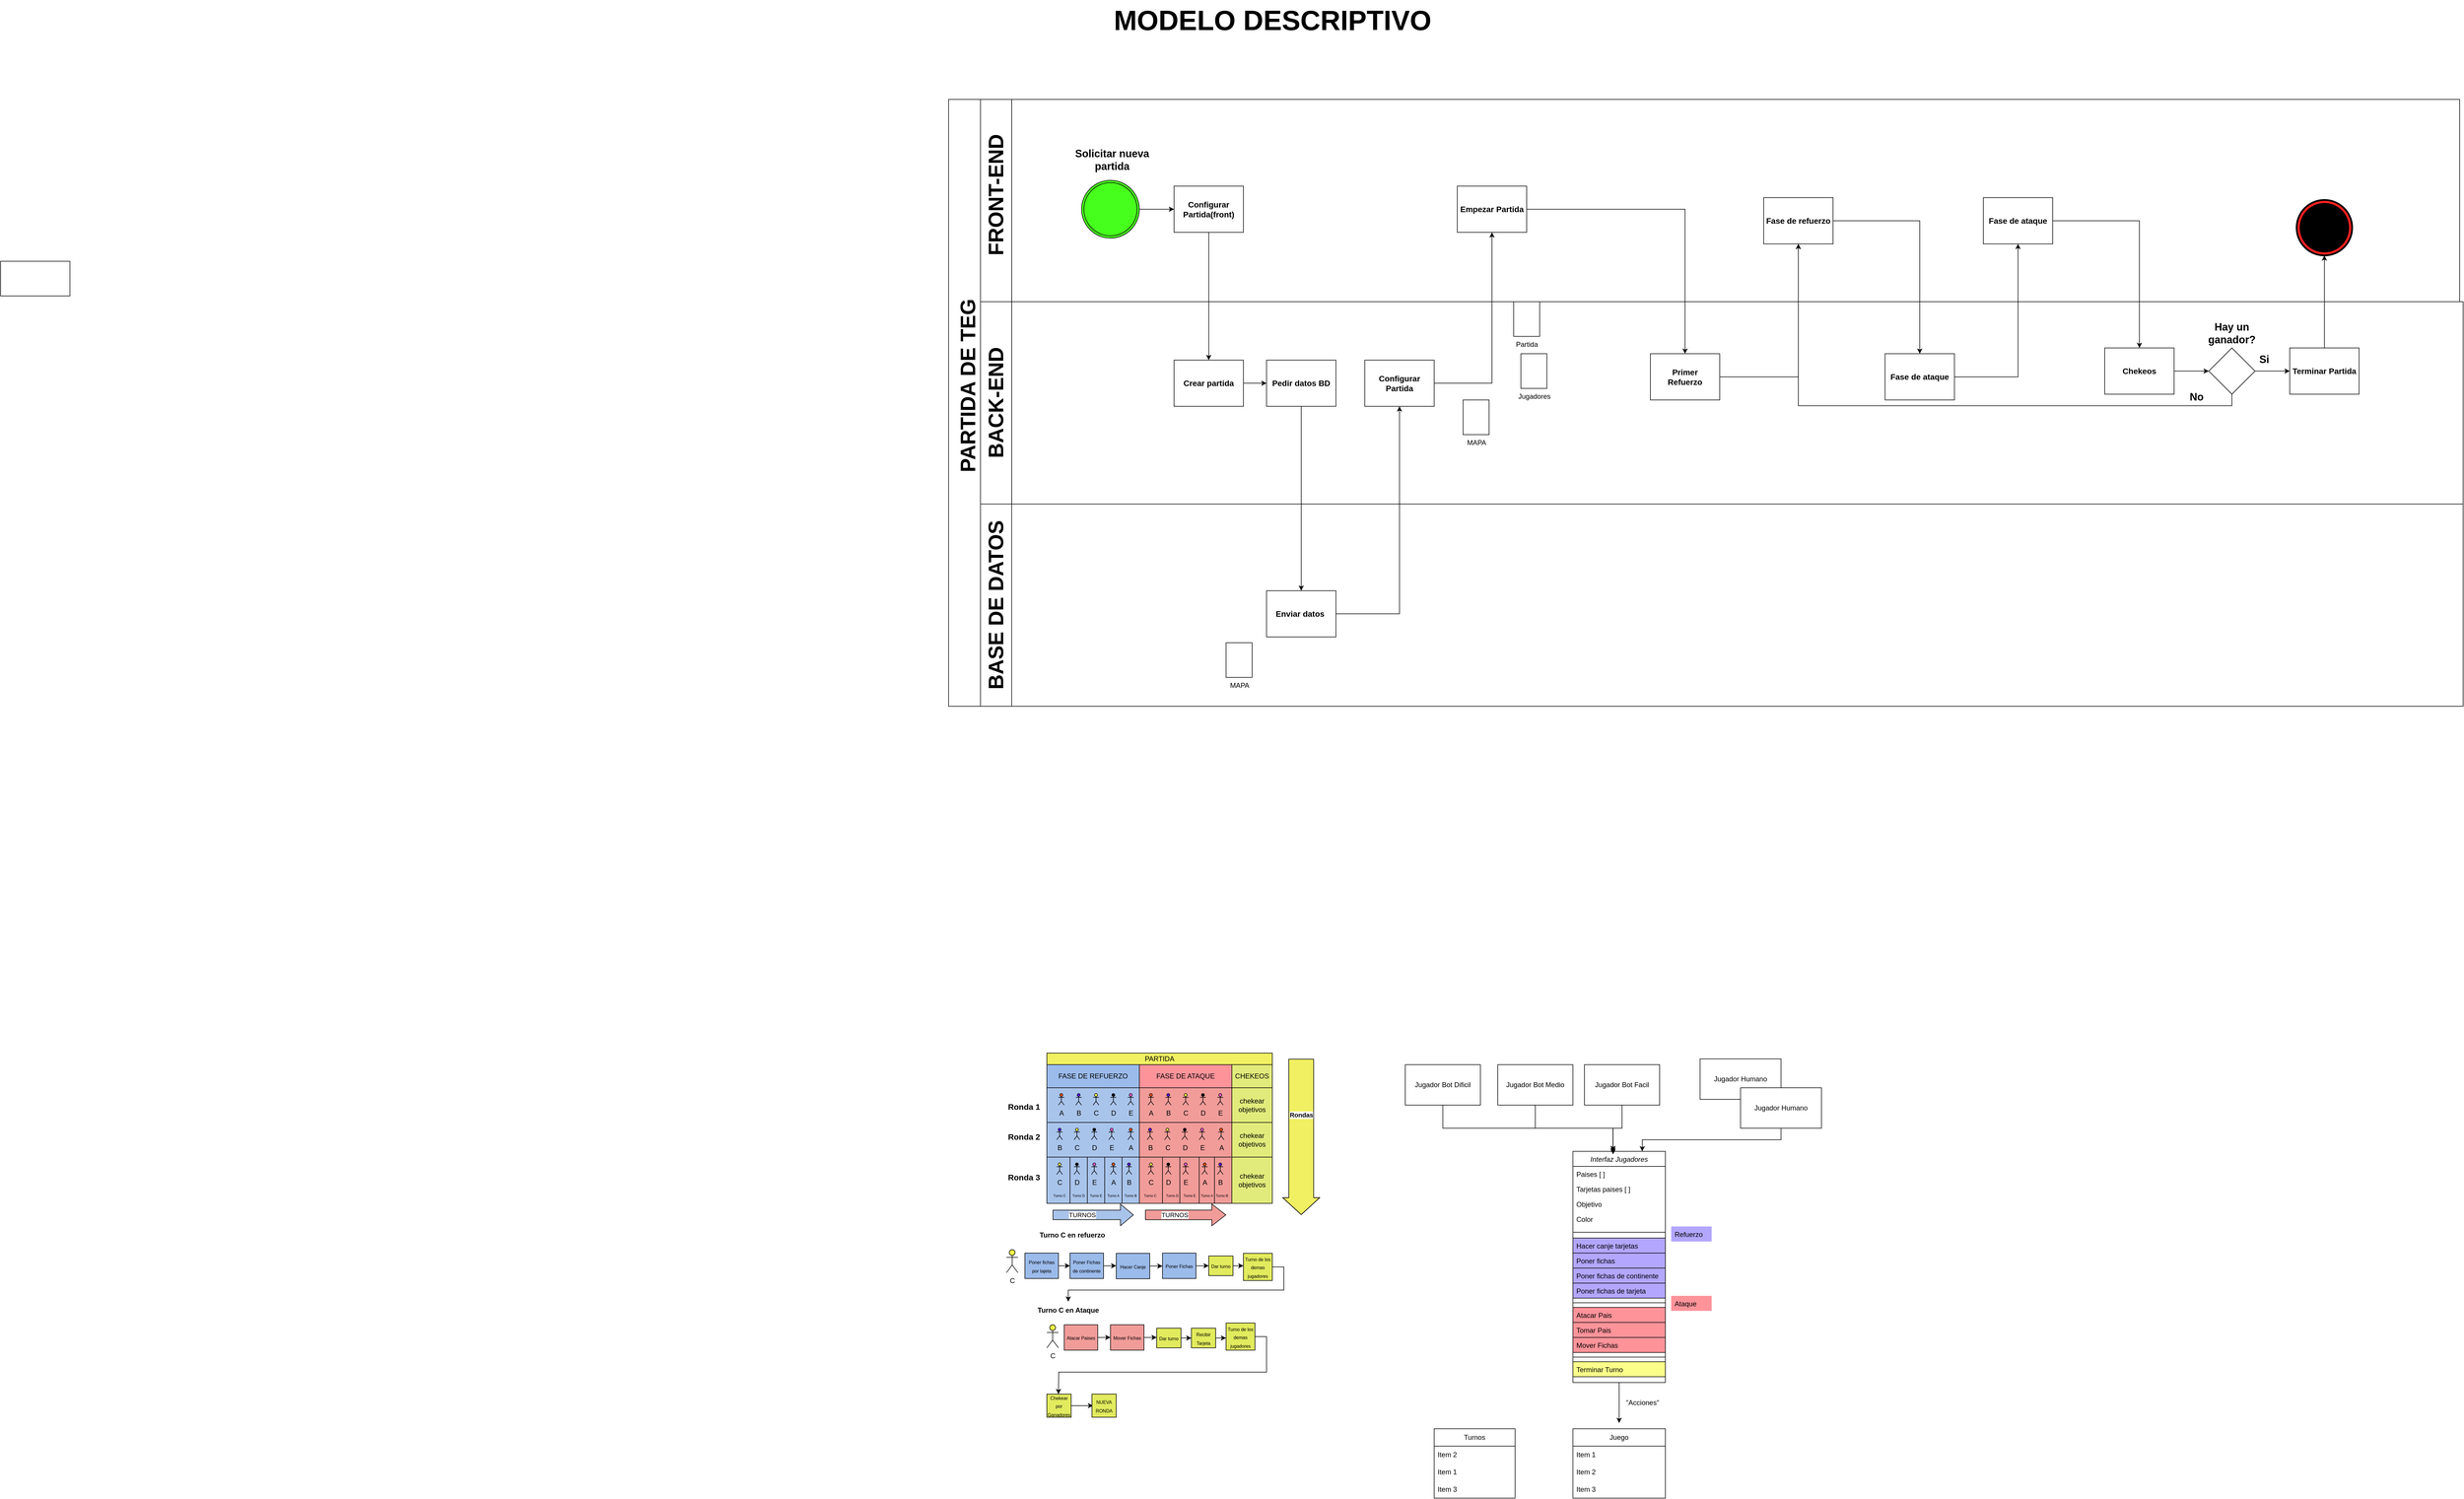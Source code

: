 <mxfile version="26.2.12">
  <diagram id="C5RBs43oDa-KdzZeNtuy" name="Page-1">
    <mxGraphModel dx="5106" dy="3078" grid="1" gridSize="10" guides="1" tooltips="1" connect="1" arrows="1" fold="1" page="1" pageScale="1" pageWidth="827" pageHeight="1169" math="0" shadow="0">
      <root>
        <mxCell id="WIyWlLk6GJQsqaUBKTNV-0" />
        <mxCell id="WIyWlLk6GJQsqaUBKTNV-1" parent="WIyWlLk6GJQsqaUBKTNV-0" />
        <mxCell id="-j9G7Fy4qW6rkJJuk0ij-52" style="edgeStyle=orthogonalEdgeStyle;rounded=0;orthogonalLoop=1;jettySize=auto;html=1;exitX=0.5;exitY=1;exitDx=0;exitDy=0;" edge="1" parent="WIyWlLk6GJQsqaUBKTNV-1" source="zkfFHV4jXpPFQw0GAbJ--0">
          <mxGeometry relative="1" as="geometry">
            <mxPoint x="300" y="590" as="targetPoint" />
          </mxGeometry>
        </mxCell>
        <mxCell id="zkfFHV4jXpPFQw0GAbJ--0" value="Interfaz Jugadores" style="swimlane;fontStyle=2;align=center;verticalAlign=top;childLayout=stackLayout;horizontal=1;startSize=26;horizontalStack=0;resizeParent=1;resizeLast=0;collapsible=1;marginBottom=0;rounded=0;shadow=0;strokeWidth=1;" parent="WIyWlLk6GJQsqaUBKTNV-1" vertex="1">
          <mxGeometry x="220" y="120" width="160" height="400" as="geometry">
            <mxRectangle x="230" y="140" width="160" height="26" as="alternateBounds" />
          </mxGeometry>
        </mxCell>
        <mxCell id="zkfFHV4jXpPFQw0GAbJ--3" value="Paises [ ]" style="text;align=left;verticalAlign=top;spacingLeft=4;spacingRight=4;overflow=hidden;rotatable=0;points=[[0,0.5],[1,0.5]];portConstraint=eastwest;rounded=0;shadow=0;html=0;" parent="zkfFHV4jXpPFQw0GAbJ--0" vertex="1">
          <mxGeometry y="26" width="160" height="26" as="geometry" />
        </mxCell>
        <mxCell id="-j9G7Fy4qW6rkJJuk0ij-3" value="Tarjetas paises [ ]" style="text;align=left;verticalAlign=top;spacingLeft=4;spacingRight=4;overflow=hidden;rotatable=0;points=[[0,0.5],[1,0.5]];portConstraint=eastwest;rounded=0;shadow=0;html=0;" vertex="1" parent="zkfFHV4jXpPFQw0GAbJ--0">
          <mxGeometry y="52" width="160" height="26" as="geometry" />
        </mxCell>
        <mxCell id="-j9G7Fy4qW6rkJJuk0ij-4" value="Objetivo " style="text;align=left;verticalAlign=top;spacingLeft=4;spacingRight=4;overflow=hidden;rotatable=0;points=[[0,0.5],[1,0.5]];portConstraint=eastwest;rounded=0;shadow=0;html=0;" vertex="1" parent="zkfFHV4jXpPFQw0GAbJ--0">
          <mxGeometry y="78" width="160" height="26" as="geometry" />
        </mxCell>
        <mxCell id="-j9G7Fy4qW6rkJJuk0ij-5" value="Color" style="text;align=left;verticalAlign=top;spacingLeft=4;spacingRight=4;overflow=hidden;rotatable=0;points=[[0,0.5],[1,0.5]];portConstraint=eastwest;rounded=0;shadow=0;html=0;" vertex="1" parent="zkfFHV4jXpPFQw0GAbJ--0">
          <mxGeometry y="104" width="160" height="26" as="geometry" />
        </mxCell>
        <mxCell id="zkfFHV4jXpPFQw0GAbJ--4" value="" style="line;html=1;strokeWidth=1;align=left;verticalAlign=middle;spacingTop=-1;spacingLeft=3;spacingRight=3;rotatable=0;labelPosition=right;points=[];portConstraint=eastwest;" parent="zkfFHV4jXpPFQw0GAbJ--0" vertex="1">
          <mxGeometry y="130" width="160" height="20" as="geometry" />
        </mxCell>
        <mxCell id="-j9G7Fy4qW6rkJJuk0ij-0" value="Hacer canje tarjetas" style="text;align=left;verticalAlign=top;spacingLeft=4;spacingRight=4;overflow=hidden;rotatable=0;points=[[0,0.5],[1,0.5]];portConstraint=eastwest;fillColor=#B3A6FF;strokeColor=#000000;" vertex="1" parent="zkfFHV4jXpPFQw0GAbJ--0">
          <mxGeometry y="150" width="160" height="26" as="geometry" />
        </mxCell>
        <mxCell id="zkfFHV4jXpPFQw0GAbJ--5" value="Poner fichas" style="text;align=left;verticalAlign=top;spacingLeft=4;spacingRight=4;overflow=hidden;rotatable=0;points=[[0,0.5],[1,0.5]];portConstraint=eastwest;fillColor=#B3A6FF;strokeColor=#000000;" parent="zkfFHV4jXpPFQw0GAbJ--0" vertex="1">
          <mxGeometry y="176" width="160" height="26" as="geometry" />
        </mxCell>
        <mxCell id="-j9G7Fy4qW6rkJJuk0ij-6" value="Poner fichas de continente" style="text;align=left;verticalAlign=top;spacingLeft=4;spacingRight=4;overflow=hidden;rotatable=0;points=[[0,0.5],[1,0.5]];portConstraint=eastwest;fillColor=#B3A6FF;strokeColor=#000000;" vertex="1" parent="zkfFHV4jXpPFQw0GAbJ--0">
          <mxGeometry y="202" width="160" height="26" as="geometry" />
        </mxCell>
        <mxCell id="-j9G7Fy4qW6rkJJuk0ij-7" value="Poner fichas de tarjeta" style="text;align=left;verticalAlign=top;spacingLeft=4;spacingRight=4;overflow=hidden;rotatable=0;points=[[0,0.5],[1,0.5]];portConstraint=eastwest;fillColor=#B3A6FF;strokeColor=#000000;" vertex="1" parent="zkfFHV4jXpPFQw0GAbJ--0">
          <mxGeometry y="228" width="160" height="26" as="geometry" />
        </mxCell>
        <mxCell id="-j9G7Fy4qW6rkJJuk0ij-11" value="" style="line;html=1;strokeWidth=1;align=left;verticalAlign=middle;spacingTop=-1;spacingLeft=3;spacingRight=3;rotatable=0;labelPosition=right;points=[];portConstraint=eastwest;" vertex="1" parent="zkfFHV4jXpPFQw0GAbJ--0">
          <mxGeometry y="254" width="160" height="16" as="geometry" />
        </mxCell>
        <mxCell id="-j9G7Fy4qW6rkJJuk0ij-12" value="Atacar Pais" style="text;align=left;verticalAlign=top;spacingLeft=4;spacingRight=4;overflow=hidden;rotatable=0;points=[[0,0.5],[1,0.5]];portConstraint=eastwest;fillColor=#FF939A;strokeColor=#000000;" vertex="1" parent="zkfFHV4jXpPFQw0GAbJ--0">
          <mxGeometry y="270" width="160" height="26" as="geometry" />
        </mxCell>
        <mxCell id="-j9G7Fy4qW6rkJJuk0ij-13" value="Tomar Pais" style="text;align=left;verticalAlign=top;spacingLeft=4;spacingRight=4;overflow=hidden;rotatable=0;points=[[0,0.5],[1,0.5]];portConstraint=eastwest;fillColor=#FF939A;strokeColor=#000000;" vertex="1" parent="zkfFHV4jXpPFQw0GAbJ--0">
          <mxGeometry y="296" width="160" height="26" as="geometry" />
        </mxCell>
        <mxCell id="-j9G7Fy4qW6rkJJuk0ij-14" value="Mover Fichas" style="text;align=left;verticalAlign=top;spacingLeft=4;spacingRight=4;overflow=hidden;rotatable=0;points=[[0,0.5],[1,0.5]];portConstraint=eastwest;fillColor=#FF939A;strokeColor=#000000;" vertex="1" parent="zkfFHV4jXpPFQw0GAbJ--0">
          <mxGeometry y="322" width="160" height="26" as="geometry" />
        </mxCell>
        <mxCell id="-j9G7Fy4qW6rkJJuk0ij-15" value="" style="line;html=1;strokeWidth=1;align=left;verticalAlign=middle;spacingTop=-1;spacingLeft=3;spacingRight=3;rotatable=0;labelPosition=right;points=[];portConstraint=eastwest;" vertex="1" parent="zkfFHV4jXpPFQw0GAbJ--0">
          <mxGeometry y="348" width="160" height="16" as="geometry" />
        </mxCell>
        <mxCell id="-j9G7Fy4qW6rkJJuk0ij-16" value="Terminar Turno" style="text;align=left;verticalAlign=top;spacingLeft=4;spacingRight=4;overflow=hidden;rotatable=0;points=[[0,0.5],[1,0.5]];portConstraint=eastwest;fillColor=#FBFF8A;strokeColor=#000000;" vertex="1" parent="zkfFHV4jXpPFQw0GAbJ--0">
          <mxGeometry y="364" width="160" height="26" as="geometry" />
        </mxCell>
        <mxCell id="-j9G7Fy4qW6rkJJuk0ij-8" value="Refuerzo" style="text;align=left;verticalAlign=top;spacingLeft=4;spacingRight=4;overflow=hidden;rotatable=0;points=[[0,0.5],[1,0.5]];portConstraint=eastwest;fillColor=#B3A6FF;" vertex="1" parent="WIyWlLk6GJQsqaUBKTNV-1">
          <mxGeometry x="390" y="250" width="70" height="26" as="geometry" />
        </mxCell>
        <mxCell id="-j9G7Fy4qW6rkJJuk0ij-9" value="Ataque" style="text;align=left;verticalAlign=top;spacingLeft=4;spacingRight=4;overflow=hidden;rotatable=0;points=[[0,0.5],[1,0.5]];portConstraint=eastwest;fillColor=#FF939A;" vertex="1" parent="WIyWlLk6GJQsqaUBKTNV-1">
          <mxGeometry x="390" y="370" width="70" height="26" as="geometry" />
        </mxCell>
        <mxCell id="-j9G7Fy4qW6rkJJuk0ij-33" value="Jugador Humano" style="rounded=0;whiteSpace=wrap;html=1;" vertex="1" parent="WIyWlLk6GJQsqaUBKTNV-1">
          <mxGeometry x="440" y="-40" width="140" height="70" as="geometry" />
        </mxCell>
        <mxCell id="-j9G7Fy4qW6rkJJuk0ij-34" value="Jugador Bot Dificil" style="rounded=0;whiteSpace=wrap;html=1;" vertex="1" parent="WIyWlLk6GJQsqaUBKTNV-1">
          <mxGeometry x="-70" y="-30" width="130" height="70" as="geometry" />
        </mxCell>
        <mxCell id="-j9G7Fy4qW6rkJJuk0ij-41" style="edgeStyle=orthogonalEdgeStyle;rounded=0;orthogonalLoop=1;jettySize=auto;html=1;exitX=0.5;exitY=1;exitDx=0;exitDy=0;entryX=0.75;entryY=0;entryDx=0;entryDy=0;" edge="1" parent="WIyWlLk6GJQsqaUBKTNV-1" source="-j9G7Fy4qW6rkJJuk0ij-35" target="zkfFHV4jXpPFQw0GAbJ--0">
          <mxGeometry relative="1" as="geometry" />
        </mxCell>
        <mxCell id="-j9G7Fy4qW6rkJJuk0ij-35" value="Jugador Humano" style="rounded=0;whiteSpace=wrap;html=1;" vertex="1" parent="WIyWlLk6GJQsqaUBKTNV-1">
          <mxGeometry x="510" y="10" width="140" height="70" as="geometry" />
        </mxCell>
        <mxCell id="-j9G7Fy4qW6rkJJuk0ij-36" value="Jugador Bot Medio" style="rounded=0;whiteSpace=wrap;html=1;" vertex="1" parent="WIyWlLk6GJQsqaUBKTNV-1">
          <mxGeometry x="90" y="-30" width="130" height="70" as="geometry" />
        </mxCell>
        <mxCell id="-j9G7Fy4qW6rkJJuk0ij-37" value="Jugador Bot Facil" style="rounded=0;whiteSpace=wrap;html=1;" vertex="1" parent="WIyWlLk6GJQsqaUBKTNV-1">
          <mxGeometry x="240" y="-30" width="130" height="70" as="geometry" />
        </mxCell>
        <mxCell id="-j9G7Fy4qW6rkJJuk0ij-38" style="edgeStyle=orthogonalEdgeStyle;rounded=0;orthogonalLoop=1;jettySize=auto;html=1;exitX=0.5;exitY=1;exitDx=0;exitDy=0;entryX=0.434;entryY=0.013;entryDx=0;entryDy=0;entryPerimeter=0;" edge="1" parent="WIyWlLk6GJQsqaUBKTNV-1" source="-j9G7Fy4qW6rkJJuk0ij-34" target="zkfFHV4jXpPFQw0GAbJ--0">
          <mxGeometry relative="1" as="geometry" />
        </mxCell>
        <mxCell id="-j9G7Fy4qW6rkJJuk0ij-39" style="edgeStyle=orthogonalEdgeStyle;rounded=0;orthogonalLoop=1;jettySize=auto;html=1;exitX=0.5;exitY=1;exitDx=0;exitDy=0;entryX=0.434;entryY=-0.001;entryDx=0;entryDy=0;entryPerimeter=0;" edge="1" parent="WIyWlLk6GJQsqaUBKTNV-1" source="-j9G7Fy4qW6rkJJuk0ij-36" target="zkfFHV4jXpPFQw0GAbJ--0">
          <mxGeometry relative="1" as="geometry" />
        </mxCell>
        <mxCell id="-j9G7Fy4qW6rkJJuk0ij-40" style="edgeStyle=orthogonalEdgeStyle;rounded=0;orthogonalLoop=1;jettySize=auto;html=1;exitX=0.5;exitY=1;exitDx=0;exitDy=0;entryX=0.434;entryY=0.007;entryDx=0;entryDy=0;entryPerimeter=0;" edge="1" parent="WIyWlLk6GJQsqaUBKTNV-1" source="-j9G7Fy4qW6rkJJuk0ij-37" target="zkfFHV4jXpPFQw0GAbJ--0">
          <mxGeometry relative="1" as="geometry" />
        </mxCell>
        <mxCell id="-j9G7Fy4qW6rkJJuk0ij-44" value="Juego" style="swimlane;fontStyle=0;childLayout=stackLayout;horizontal=1;startSize=30;horizontalStack=0;resizeParent=1;resizeParentMax=0;resizeLast=0;collapsible=1;marginBottom=0;whiteSpace=wrap;html=1;" vertex="1" parent="WIyWlLk6GJQsqaUBKTNV-1">
          <mxGeometry x="220" y="600" width="160" height="120" as="geometry" />
        </mxCell>
        <mxCell id="-j9G7Fy4qW6rkJJuk0ij-45" value="Item 1" style="text;strokeColor=none;fillColor=none;align=left;verticalAlign=middle;spacingLeft=4;spacingRight=4;overflow=hidden;points=[[0,0.5],[1,0.5]];portConstraint=eastwest;rotatable=0;whiteSpace=wrap;html=1;" vertex="1" parent="-j9G7Fy4qW6rkJJuk0ij-44">
          <mxGeometry y="30" width="160" height="30" as="geometry" />
        </mxCell>
        <mxCell id="-j9G7Fy4qW6rkJJuk0ij-46" value="Item 2" style="text;strokeColor=none;fillColor=none;align=left;verticalAlign=middle;spacingLeft=4;spacingRight=4;overflow=hidden;points=[[0,0.5],[1,0.5]];portConstraint=eastwest;rotatable=0;whiteSpace=wrap;html=1;" vertex="1" parent="-j9G7Fy4qW6rkJJuk0ij-44">
          <mxGeometry y="60" width="160" height="30" as="geometry" />
        </mxCell>
        <mxCell id="-j9G7Fy4qW6rkJJuk0ij-47" value="Item 3" style="text;strokeColor=none;fillColor=none;align=left;verticalAlign=middle;spacingLeft=4;spacingRight=4;overflow=hidden;points=[[0,0.5],[1,0.5]];portConstraint=eastwest;rotatable=0;whiteSpace=wrap;html=1;" vertex="1" parent="-j9G7Fy4qW6rkJJuk0ij-44">
          <mxGeometry y="90" width="160" height="30" as="geometry" />
        </mxCell>
        <mxCell id="-j9G7Fy4qW6rkJJuk0ij-48" value="Turnos" style="swimlane;fontStyle=0;childLayout=stackLayout;horizontal=1;startSize=30;horizontalStack=0;resizeParent=1;resizeParentMax=0;resizeLast=0;collapsible=1;marginBottom=0;whiteSpace=wrap;html=1;" vertex="1" parent="WIyWlLk6GJQsqaUBKTNV-1">
          <mxGeometry x="-20" y="600" width="140" height="120" as="geometry" />
        </mxCell>
        <mxCell id="-j9G7Fy4qW6rkJJuk0ij-50" value="Item 2" style="text;strokeColor=none;fillColor=none;align=left;verticalAlign=middle;spacingLeft=4;spacingRight=4;overflow=hidden;points=[[0,0.5],[1,0.5]];portConstraint=eastwest;rotatable=0;whiteSpace=wrap;html=1;" vertex="1" parent="-j9G7Fy4qW6rkJJuk0ij-48">
          <mxGeometry y="30" width="140" height="30" as="geometry" />
        </mxCell>
        <mxCell id="-j9G7Fy4qW6rkJJuk0ij-49" value="Item 1" style="text;strokeColor=none;fillColor=none;align=left;verticalAlign=middle;spacingLeft=4;spacingRight=4;overflow=hidden;points=[[0,0.5],[1,0.5]];portConstraint=eastwest;rotatable=0;whiteSpace=wrap;html=1;" vertex="1" parent="-j9G7Fy4qW6rkJJuk0ij-48">
          <mxGeometry y="60" width="140" height="30" as="geometry" />
        </mxCell>
        <mxCell id="-j9G7Fy4qW6rkJJuk0ij-51" value="Item 3" style="text;strokeColor=none;fillColor=none;align=left;verticalAlign=middle;spacingLeft=4;spacingRight=4;overflow=hidden;points=[[0,0.5],[1,0.5]];portConstraint=eastwest;rotatable=0;whiteSpace=wrap;html=1;" vertex="1" parent="-j9G7Fy4qW6rkJJuk0ij-48">
          <mxGeometry y="90" width="140" height="30" as="geometry" />
        </mxCell>
        <mxCell id="-j9G7Fy4qW6rkJJuk0ij-53" value="&quot;Acciones&quot;" style="text;html=1;align=center;verticalAlign=middle;resizable=0;points=[];autosize=1;strokeColor=none;fillColor=none;" vertex="1" parent="WIyWlLk6GJQsqaUBKTNV-1">
          <mxGeometry x="300" y="540" width="80" height="30" as="geometry" />
        </mxCell>
        <mxCell id="-j9G7Fy4qW6rkJJuk0ij-54" value="" style="swimlane;startSize=0;" vertex="1" parent="WIyWlLk6GJQsqaUBKTNV-1">
          <mxGeometry x="-690" y="10" width="320" height="200" as="geometry" />
        </mxCell>
        <mxCell id="-j9G7Fy4qW6rkJJuk0ij-93" value="" style="rounded=0;whiteSpace=wrap;html=1;fillColor=#A9C4EB;" vertex="1" parent="-j9G7Fy4qW6rkJJuk0ij-54">
          <mxGeometry width="160" height="200" as="geometry" />
        </mxCell>
        <mxCell id="-j9G7Fy4qW6rkJJuk0ij-56" value="" style="rounded=0;whiteSpace=wrap;html=1;fillColor=#F19C99;" vertex="1" parent="-j9G7Fy4qW6rkJJuk0ij-54">
          <mxGeometry x="160" width="160" height="200" as="geometry" />
        </mxCell>
        <mxCell id="-j9G7Fy4qW6rkJJuk0ij-78" value="E" style="shape=umlActor;verticalLabelPosition=bottom;verticalAlign=top;html=1;fillColor=#FF5CD8;" vertex="1" parent="-j9G7Fy4qW6rkJJuk0ij-54">
          <mxGeometry x="140" y="10" width="10" height="20" as="geometry" />
        </mxCell>
        <mxCell id="-j9G7Fy4qW6rkJJuk0ij-79" value="A" style="shape=umlActor;verticalLabelPosition=bottom;verticalAlign=top;html=1;fillColor=#FF5400;" vertex="1" parent="-j9G7Fy4qW6rkJJuk0ij-54">
          <mxGeometry x="20" y="10" width="10" height="20" as="geometry" />
        </mxCell>
        <mxCell id="-j9G7Fy4qW6rkJJuk0ij-80" value="B" style="shape=umlActor;verticalLabelPosition=bottom;verticalAlign=top;html=1;fillColor=#6012FF;" vertex="1" parent="-j9G7Fy4qW6rkJJuk0ij-54">
          <mxGeometry x="50" y="10" width="10" height="20" as="geometry" />
        </mxCell>
        <mxCell id="-j9G7Fy4qW6rkJJuk0ij-81" value="C" style="shape=umlActor;verticalLabelPosition=bottom;verticalAlign=top;html=1;fillColor=#F4FF49;" vertex="1" parent="-j9G7Fy4qW6rkJJuk0ij-54">
          <mxGeometry x="80" y="10" width="10" height="20" as="geometry" />
        </mxCell>
        <mxCell id="-j9G7Fy4qW6rkJJuk0ij-82" value="D" style="shape=umlActor;verticalLabelPosition=bottom;verticalAlign=top;html=1;fillColor=#000000;" vertex="1" parent="-j9G7Fy4qW6rkJJuk0ij-54">
          <mxGeometry x="110" y="10" width="10" height="20" as="geometry" />
        </mxCell>
        <mxCell id="-j9G7Fy4qW6rkJJuk0ij-83" value="E" style="shape=umlActor;verticalLabelPosition=bottom;verticalAlign=top;html=1;fillColor=#FF5CD8;" vertex="1" parent="-j9G7Fy4qW6rkJJuk0ij-54">
          <mxGeometry x="295" y="10" width="10" height="20" as="geometry" />
        </mxCell>
        <mxCell id="-j9G7Fy4qW6rkJJuk0ij-84" value="A" style="shape=umlActor;verticalLabelPosition=bottom;verticalAlign=top;html=1;fillColor=#FF5400;" vertex="1" parent="-j9G7Fy4qW6rkJJuk0ij-54">
          <mxGeometry x="175" y="10" width="10" height="20" as="geometry" />
        </mxCell>
        <mxCell id="-j9G7Fy4qW6rkJJuk0ij-85" value="B" style="shape=umlActor;verticalLabelPosition=bottom;verticalAlign=top;html=1;fillColor=#6012FF;" vertex="1" parent="-j9G7Fy4qW6rkJJuk0ij-54">
          <mxGeometry x="205" y="10" width="10" height="20" as="geometry" />
        </mxCell>
        <mxCell id="-j9G7Fy4qW6rkJJuk0ij-86" value="C" style="shape=umlActor;verticalLabelPosition=bottom;verticalAlign=top;html=1;fillColor=#F4FF49;" vertex="1" parent="-j9G7Fy4qW6rkJJuk0ij-54">
          <mxGeometry x="235" y="10" width="10" height="20" as="geometry" />
        </mxCell>
        <mxCell id="-j9G7Fy4qW6rkJJuk0ij-87" value="D" style="shape=umlActor;verticalLabelPosition=bottom;verticalAlign=top;html=1;fillColor=#000000;" vertex="1" parent="-j9G7Fy4qW6rkJJuk0ij-54">
          <mxGeometry x="265" y="10" width="10" height="20" as="geometry" />
        </mxCell>
        <mxCell id="-j9G7Fy4qW6rkJJuk0ij-94" value="" style="endArrow=none;html=1;rounded=0;exitX=0.006;exitY=0.3;exitDx=0;exitDy=0;exitPerimeter=0;" edge="1" parent="-j9G7Fy4qW6rkJJuk0ij-54" source="-j9G7Fy4qW6rkJJuk0ij-93">
          <mxGeometry width="50" height="50" relative="1" as="geometry">
            <mxPoint x="-60" y="100" as="sourcePoint" />
            <mxPoint x="320" y="60" as="targetPoint" />
          </mxGeometry>
        </mxCell>
        <mxCell id="-j9G7Fy4qW6rkJJuk0ij-96" value="E" style="shape=umlActor;verticalLabelPosition=bottom;verticalAlign=top;html=1;fillColor=#FF5CD8;" vertex="1" parent="-j9G7Fy4qW6rkJJuk0ij-54">
          <mxGeometry x="107" y="70" width="10" height="20" as="geometry" />
        </mxCell>
        <mxCell id="-j9G7Fy4qW6rkJJuk0ij-97" value="A" style="shape=umlActor;verticalLabelPosition=bottom;verticalAlign=top;html=1;fillColor=#FF5400;" vertex="1" parent="-j9G7Fy4qW6rkJJuk0ij-54">
          <mxGeometry x="140" y="70" width="10" height="20" as="geometry" />
        </mxCell>
        <mxCell id="-j9G7Fy4qW6rkJJuk0ij-98" value="B" style="shape=umlActor;verticalLabelPosition=bottom;verticalAlign=top;html=1;fillColor=#6012FF;" vertex="1" parent="-j9G7Fy4qW6rkJJuk0ij-54">
          <mxGeometry x="17" y="70" width="10" height="20" as="geometry" />
        </mxCell>
        <mxCell id="-j9G7Fy4qW6rkJJuk0ij-99" value="C" style="shape=umlActor;verticalLabelPosition=bottom;verticalAlign=top;html=1;fillColor=#F4FF49;" vertex="1" parent="-j9G7Fy4qW6rkJJuk0ij-54">
          <mxGeometry x="47" y="70" width="10" height="20" as="geometry" />
        </mxCell>
        <mxCell id="-j9G7Fy4qW6rkJJuk0ij-100" value="D" style="shape=umlActor;verticalLabelPosition=bottom;verticalAlign=top;html=1;fillColor=#000000;" vertex="1" parent="-j9G7Fy4qW6rkJJuk0ij-54">
          <mxGeometry x="77" y="70" width="10" height="20" as="geometry" />
        </mxCell>
        <mxCell id="-j9G7Fy4qW6rkJJuk0ij-101" value="E" style="shape=umlActor;verticalLabelPosition=bottom;verticalAlign=top;html=1;fillColor=#FF5CD8;" vertex="1" parent="-j9G7Fy4qW6rkJJuk0ij-54">
          <mxGeometry x="263.5" y="70" width="10" height="20" as="geometry" />
        </mxCell>
        <mxCell id="-j9G7Fy4qW6rkJJuk0ij-102" value="A" style="shape=umlActor;verticalLabelPosition=bottom;verticalAlign=top;html=1;fillColor=#FF5400;" vertex="1" parent="-j9G7Fy4qW6rkJJuk0ij-54">
          <mxGeometry x="296.5" y="70" width="10" height="20" as="geometry" />
        </mxCell>
        <mxCell id="-j9G7Fy4qW6rkJJuk0ij-103" value="B" style="shape=umlActor;verticalLabelPosition=bottom;verticalAlign=top;html=1;fillColor=#6012FF;" vertex="1" parent="-j9G7Fy4qW6rkJJuk0ij-54">
          <mxGeometry x="173.5" y="70" width="10" height="20" as="geometry" />
        </mxCell>
        <mxCell id="-j9G7Fy4qW6rkJJuk0ij-104" value="C" style="shape=umlActor;verticalLabelPosition=bottom;verticalAlign=top;html=1;fillColor=#F4FF49;" vertex="1" parent="-j9G7Fy4qW6rkJJuk0ij-54">
          <mxGeometry x="203.5" y="70" width="10" height="20" as="geometry" />
        </mxCell>
        <mxCell id="-j9G7Fy4qW6rkJJuk0ij-105" value="D" style="shape=umlActor;verticalLabelPosition=bottom;verticalAlign=top;html=1;fillColor=#000000;" vertex="1" parent="-j9G7Fy4qW6rkJJuk0ij-54">
          <mxGeometry x="233.5" y="70" width="10" height="20" as="geometry" />
        </mxCell>
        <mxCell id="-j9G7Fy4qW6rkJJuk0ij-106" value="" style="endArrow=none;html=1;rounded=0;exitX=0.006;exitY=0.3;exitDx=0;exitDy=0;exitPerimeter=0;" edge="1" parent="-j9G7Fy4qW6rkJJuk0ij-54">
          <mxGeometry width="50" height="50" relative="1" as="geometry">
            <mxPoint y="120" as="sourcePoint" />
            <mxPoint x="319" y="120" as="targetPoint" />
          </mxGeometry>
        </mxCell>
        <mxCell id="-j9G7Fy4qW6rkJJuk0ij-107" value="E" style="shape=umlActor;verticalLabelPosition=bottom;verticalAlign=top;html=1;fillColor=#FF5CD8;" vertex="1" parent="-j9G7Fy4qW6rkJJuk0ij-54">
          <mxGeometry x="77" y="130" width="10" height="20" as="geometry" />
        </mxCell>
        <mxCell id="-j9G7Fy4qW6rkJJuk0ij-108" value="A" style="shape=umlActor;verticalLabelPosition=bottom;verticalAlign=top;html=1;fillColor=#FF5400;" vertex="1" parent="-j9G7Fy4qW6rkJJuk0ij-54">
          <mxGeometry x="110" y="130" width="10" height="20" as="geometry" />
        </mxCell>
        <mxCell id="-j9G7Fy4qW6rkJJuk0ij-109" value="B" style="shape=umlActor;verticalLabelPosition=bottom;verticalAlign=top;html=1;fillColor=#6012FF;" vertex="1" parent="-j9G7Fy4qW6rkJJuk0ij-54">
          <mxGeometry x="137" y="130" width="10" height="20" as="geometry" />
        </mxCell>
        <mxCell id="-j9G7Fy4qW6rkJJuk0ij-110" value="C" style="shape=umlActor;verticalLabelPosition=bottom;verticalAlign=top;html=1;fillColor=#F4FF49;" vertex="1" parent="-j9G7Fy4qW6rkJJuk0ij-54">
          <mxGeometry x="17" y="130" width="10" height="20" as="geometry" />
        </mxCell>
        <mxCell id="-j9G7Fy4qW6rkJJuk0ij-111" value="D" style="shape=umlActor;verticalLabelPosition=bottom;verticalAlign=top;html=1;fillColor=#000000;" vertex="1" parent="-j9G7Fy4qW6rkJJuk0ij-54">
          <mxGeometry x="47" y="130" width="10" height="20" as="geometry" />
        </mxCell>
        <mxCell id="-j9G7Fy4qW6rkJJuk0ij-88" value="E" style="shape=umlActor;verticalLabelPosition=bottom;verticalAlign=top;html=1;fillColor=#FF5CD8;" vertex="1" parent="-j9G7Fy4qW6rkJJuk0ij-54">
          <mxGeometry x="235" y="130" width="10" height="20" as="geometry" />
        </mxCell>
        <mxCell id="-j9G7Fy4qW6rkJJuk0ij-89" value="A" style="shape=umlActor;verticalLabelPosition=bottom;verticalAlign=top;html=1;fillColor=#FF5400;" vertex="1" parent="-j9G7Fy4qW6rkJJuk0ij-54">
          <mxGeometry x="268" y="130" width="10" height="20" as="geometry" />
        </mxCell>
        <mxCell id="-j9G7Fy4qW6rkJJuk0ij-90" value="B" style="shape=umlActor;verticalLabelPosition=bottom;verticalAlign=top;html=1;fillColor=#6012FF;" vertex="1" parent="-j9G7Fy4qW6rkJJuk0ij-54">
          <mxGeometry x="295" y="130" width="10" height="20" as="geometry" />
        </mxCell>
        <mxCell id="-j9G7Fy4qW6rkJJuk0ij-91" value="C" style="shape=umlActor;verticalLabelPosition=bottom;verticalAlign=top;html=1;fillColor=#F4FF49;" vertex="1" parent="-j9G7Fy4qW6rkJJuk0ij-54">
          <mxGeometry x="175" y="130" width="10" height="20" as="geometry" />
        </mxCell>
        <mxCell id="-j9G7Fy4qW6rkJJuk0ij-92" value="D" style="shape=umlActor;verticalLabelPosition=bottom;verticalAlign=top;html=1;fillColor=#000000;" vertex="1" parent="-j9G7Fy4qW6rkJJuk0ij-54">
          <mxGeometry x="205" y="130" width="10" height="20" as="geometry" />
        </mxCell>
        <mxCell id="-j9G7Fy4qW6rkJJuk0ij-120" value="" style="endArrow=none;html=1;rounded=0;entryX=0.25;entryY=1;entryDx=0;entryDy=0;" edge="1" parent="-j9G7Fy4qW6rkJJuk0ij-54" target="-j9G7Fy4qW6rkJJuk0ij-93">
          <mxGeometry width="50" height="50" relative="1" as="geometry">
            <mxPoint x="40" y="120" as="sourcePoint" />
            <mxPoint x="60" y="140" as="targetPoint" />
          </mxGeometry>
        </mxCell>
        <mxCell id="-j9G7Fy4qW6rkJJuk0ij-121" value="" style="endArrow=none;html=1;rounded=0;entryX=0.25;entryY=1;entryDx=0;entryDy=0;" edge="1" parent="-j9G7Fy4qW6rkJJuk0ij-54">
          <mxGeometry width="50" height="50" relative="1" as="geometry">
            <mxPoint x="70" y="120" as="sourcePoint" />
            <mxPoint x="70" y="200" as="targetPoint" />
          </mxGeometry>
        </mxCell>
        <mxCell id="-j9G7Fy4qW6rkJJuk0ij-122" value="" style="endArrow=none;html=1;rounded=0;entryX=0.25;entryY=1;entryDx=0;entryDy=0;" edge="1" parent="-j9G7Fy4qW6rkJJuk0ij-54">
          <mxGeometry width="50" height="50" relative="1" as="geometry">
            <mxPoint x="100" y="120" as="sourcePoint" />
            <mxPoint x="100" y="200" as="targetPoint" />
          </mxGeometry>
        </mxCell>
        <mxCell id="-j9G7Fy4qW6rkJJuk0ij-123" value="" style="endArrow=none;html=1;rounded=0;entryX=0.25;entryY=1;entryDx=0;entryDy=0;" edge="1" parent="-j9G7Fy4qW6rkJJuk0ij-54">
          <mxGeometry width="50" height="50" relative="1" as="geometry">
            <mxPoint x="130" y="120" as="sourcePoint" />
            <mxPoint x="130" y="200" as="targetPoint" />
          </mxGeometry>
        </mxCell>
        <mxCell id="-j9G7Fy4qW6rkJJuk0ij-124" value="" style="endArrow=none;html=1;rounded=0;entryX=0.25;entryY=1;entryDx=0;entryDy=0;" edge="1" parent="-j9G7Fy4qW6rkJJuk0ij-54">
          <mxGeometry width="50" height="50" relative="1" as="geometry">
            <mxPoint x="200" y="120" as="sourcePoint" />
            <mxPoint x="200" y="200" as="targetPoint" />
          </mxGeometry>
        </mxCell>
        <mxCell id="-j9G7Fy4qW6rkJJuk0ij-125" value="" style="endArrow=none;html=1;rounded=0;entryX=0.25;entryY=1;entryDx=0;entryDy=0;" edge="1" parent="-j9G7Fy4qW6rkJJuk0ij-54">
          <mxGeometry width="50" height="50" relative="1" as="geometry">
            <mxPoint x="230" y="120" as="sourcePoint" />
            <mxPoint x="230" y="200" as="targetPoint" />
          </mxGeometry>
        </mxCell>
        <mxCell id="-j9G7Fy4qW6rkJJuk0ij-127" value="" style="endArrow=none;html=1;rounded=0;entryX=0.25;entryY=1;entryDx=0;entryDy=0;" edge="1" parent="-j9G7Fy4qW6rkJJuk0ij-54">
          <mxGeometry width="50" height="50" relative="1" as="geometry">
            <mxPoint x="263.5" y="120" as="sourcePoint" />
            <mxPoint x="263.5" y="200" as="targetPoint" />
          </mxGeometry>
        </mxCell>
        <mxCell id="-j9G7Fy4qW6rkJJuk0ij-128" value="" style="endArrow=none;html=1;rounded=0;entryX=0.25;entryY=1;entryDx=0;entryDy=0;" edge="1" parent="-j9G7Fy4qW6rkJJuk0ij-54">
          <mxGeometry width="50" height="50" relative="1" as="geometry">
            <mxPoint x="290" y="120" as="sourcePoint" />
            <mxPoint x="290" y="200" as="targetPoint" />
          </mxGeometry>
        </mxCell>
        <mxCell id="-j9G7Fy4qW6rkJJuk0ij-138" value="&lt;font style=&quot;font-size: 6px;&quot;&gt;Turno D&lt;/font&gt;" style="text;html=1;align=center;verticalAlign=middle;whiteSpace=wrap;rounded=0;" vertex="1" parent="-j9G7Fy4qW6rkJJuk0ij-54">
          <mxGeometry x="38" y="170" width="34" height="30" as="geometry" />
        </mxCell>
        <mxCell id="-j9G7Fy4qW6rkJJuk0ij-139" value="&lt;font style=&quot;font-size: 6px;&quot;&gt;Turno C&lt;/font&gt;" style="text;html=1;align=center;verticalAlign=middle;whiteSpace=wrap;rounded=0;" vertex="1" parent="-j9G7Fy4qW6rkJJuk0ij-54">
          <mxGeometry x="5" y="170" width="34" height="30" as="geometry" />
        </mxCell>
        <mxCell id="-j9G7Fy4qW6rkJJuk0ij-140" value="&lt;font style=&quot;font-size: 6px;&quot;&gt;Turno E&lt;/font&gt;" style="text;html=1;align=center;verticalAlign=middle;whiteSpace=wrap;rounded=0;" vertex="1" parent="-j9G7Fy4qW6rkJJuk0ij-54">
          <mxGeometry x="68" y="170" width="34" height="30" as="geometry" />
        </mxCell>
        <mxCell id="-j9G7Fy4qW6rkJJuk0ij-141" value="&lt;font style=&quot;font-size: 6px;&quot;&gt;Turno A&lt;/font&gt;" style="text;html=1;align=center;verticalAlign=middle;whiteSpace=wrap;rounded=0;" vertex="1" parent="-j9G7Fy4qW6rkJJuk0ij-54">
          <mxGeometry x="98" y="170" width="34" height="30" as="geometry" />
        </mxCell>
        <mxCell id="-j9G7Fy4qW6rkJJuk0ij-142" value="&lt;font style=&quot;font-size: 6px;&quot;&gt;Turno B&lt;/font&gt;" style="text;html=1;align=center;verticalAlign=middle;whiteSpace=wrap;rounded=0;" vertex="1" parent="-j9G7Fy4qW6rkJJuk0ij-54">
          <mxGeometry x="128" y="170" width="34" height="30" as="geometry" />
        </mxCell>
        <mxCell id="-j9G7Fy4qW6rkJJuk0ij-143" value="&lt;font style=&quot;font-size: 6px;&quot;&gt;Turno C&lt;/font&gt;" style="text;html=1;align=center;verticalAlign=middle;whiteSpace=wrap;rounded=0;" vertex="1" parent="-j9G7Fy4qW6rkJJuk0ij-54">
          <mxGeometry x="161.5" y="170" width="34" height="30" as="geometry" />
        </mxCell>
        <mxCell id="-j9G7Fy4qW6rkJJuk0ij-144" value="&lt;font style=&quot;font-size: 6px;&quot;&gt;Turno B&lt;/font&gt;" style="text;html=1;align=center;verticalAlign=middle;whiteSpace=wrap;rounded=0;" vertex="1" parent="-j9G7Fy4qW6rkJJuk0ij-54">
          <mxGeometry x="286" y="170" width="34" height="30" as="geometry" />
        </mxCell>
        <mxCell id="-j9G7Fy4qW6rkJJuk0ij-145" value="&lt;font style=&quot;font-size: 6px;&quot;&gt;Turno A&lt;/font&gt;" style="text;html=1;align=center;verticalAlign=middle;whiteSpace=wrap;rounded=0;" vertex="1" parent="-j9G7Fy4qW6rkJJuk0ij-54">
          <mxGeometry x="260" y="170" width="34" height="30" as="geometry" />
        </mxCell>
        <mxCell id="-j9G7Fy4qW6rkJJuk0ij-146" value="&lt;font style=&quot;font-size: 6px;&quot;&gt;Turno E&lt;/font&gt;" style="text;html=1;align=center;verticalAlign=middle;whiteSpace=wrap;rounded=0;" vertex="1" parent="-j9G7Fy4qW6rkJJuk0ij-54">
          <mxGeometry x="229.5" y="170" width="34" height="30" as="geometry" />
        </mxCell>
        <mxCell id="-j9G7Fy4qW6rkJJuk0ij-147" value="&lt;font style=&quot;font-size: 6px;&quot;&gt;Turno D&lt;/font&gt;" style="text;html=1;align=center;verticalAlign=middle;whiteSpace=wrap;rounded=0;" vertex="1" parent="-j9G7Fy4qW6rkJJuk0ij-54">
          <mxGeometry x="199.5" y="170" width="34" height="30" as="geometry" />
        </mxCell>
        <mxCell id="-j9G7Fy4qW6rkJJuk0ij-57" value="FASE DE REFUERZO" style="rounded=0;whiteSpace=wrap;html=1;fillColor=#9BBBEB;" vertex="1" parent="WIyWlLk6GJQsqaUBKTNV-1">
          <mxGeometry x="-690" y="-30" width="160" height="40" as="geometry" />
        </mxCell>
        <mxCell id="-j9G7Fy4qW6rkJJuk0ij-58" value="FASE DE ATAQUE" style="rounded=0;whiteSpace=wrap;html=1;fillColor=#FF939A;" vertex="1" parent="WIyWlLk6GJQsqaUBKTNV-1">
          <mxGeometry x="-530" y="-30" width="160" height="40" as="geometry" />
        </mxCell>
        <mxCell id="-j9G7Fy4qW6rkJJuk0ij-59" value="PARTIDA" style="rounded=0;whiteSpace=wrap;html=1;fillColor=#F1F062;" vertex="1" parent="WIyWlLk6GJQsqaUBKTNV-1">
          <mxGeometry x="-690" y="-50" width="390" height="20" as="geometry" />
        </mxCell>
        <mxCell id="-j9G7Fy4qW6rkJJuk0ij-117" value="&lt;font style=&quot;font-size: 14px;&quot;&gt;&lt;b&gt;Ronda 1&lt;/b&gt;&lt;/font&gt;" style="text;html=1;align=center;verticalAlign=middle;resizable=0;points=[];autosize=1;strokeColor=none;fillColor=none;" vertex="1" parent="WIyWlLk6GJQsqaUBKTNV-1">
          <mxGeometry x="-770" y="28" width="80" height="30" as="geometry" />
        </mxCell>
        <mxCell id="-j9G7Fy4qW6rkJJuk0ij-118" value="&lt;font style=&quot;font-size: 14px;&quot;&gt;&lt;b&gt;Ronda 2&lt;/b&gt;&lt;/font&gt;" style="text;html=1;align=center;verticalAlign=middle;resizable=0;points=[];autosize=1;strokeColor=none;fillColor=none;" vertex="1" parent="WIyWlLk6GJQsqaUBKTNV-1">
          <mxGeometry x="-770" y="80" width="80" height="30" as="geometry" />
        </mxCell>
        <mxCell id="-j9G7Fy4qW6rkJJuk0ij-119" value="&lt;font style=&quot;font-size: 14px;&quot;&gt;&lt;b&gt;Ronda 3&lt;/b&gt;&lt;/font&gt;" style="text;html=1;align=center;verticalAlign=middle;resizable=0;points=[];autosize=1;strokeColor=none;fillColor=none;" vertex="1" parent="WIyWlLk6GJQsqaUBKTNV-1">
          <mxGeometry x="-770" y="150" width="80" height="30" as="geometry" />
        </mxCell>
        <mxCell id="-j9G7Fy4qW6rkJJuk0ij-129" value="" style="shape=flexArrow;endArrow=classic;html=1;rounded=0;width=16.429;endSize=7.068;fillColor=#A9C4EB;" edge="1" parent="WIyWlLk6GJQsqaUBKTNV-1">
          <mxGeometry width="50" height="50" relative="1" as="geometry">
            <mxPoint x="-680" y="230" as="sourcePoint" />
            <mxPoint x="-540" y="230" as="targetPoint" />
          </mxGeometry>
        </mxCell>
        <mxCell id="-j9G7Fy4qW6rkJJuk0ij-130" value="TURNOS" style="edgeLabel;html=1;align=center;verticalAlign=middle;resizable=0;points=[];fillColor=#A9C4EB;" vertex="1" connectable="0" parent="-j9G7Fy4qW6rkJJuk0ij-129">
          <mxGeometry x="-0.281" relative="1" as="geometry">
            <mxPoint as="offset" />
          </mxGeometry>
        </mxCell>
        <mxCell id="-j9G7Fy4qW6rkJJuk0ij-131" value="" style="shape=flexArrow;endArrow=classic;html=1;rounded=0;width=16.786;endSize=7.693;fillColor=#F19C99;" edge="1" parent="WIyWlLk6GJQsqaUBKTNV-1">
          <mxGeometry width="50" height="50" relative="1" as="geometry">
            <mxPoint x="-520" y="230" as="sourcePoint" />
            <mxPoint x="-380" y="230" as="targetPoint" />
          </mxGeometry>
        </mxCell>
        <mxCell id="-j9G7Fy4qW6rkJJuk0ij-132" value="TURNOS" style="edgeLabel;html=1;align=center;verticalAlign=middle;resizable=0;points=[];" vertex="1" connectable="0" parent="-j9G7Fy4qW6rkJJuk0ij-131">
          <mxGeometry x="-0.281" relative="1" as="geometry">
            <mxPoint as="offset" />
          </mxGeometry>
        </mxCell>
        <mxCell id="-j9G7Fy4qW6rkJJuk0ij-134" value="C" style="shape=umlActor;verticalLabelPosition=bottom;verticalAlign=top;html=1;fillColor=#F4FF49;" vertex="1" parent="WIyWlLk6GJQsqaUBKTNV-1">
          <mxGeometry x="-760" y="290" width="20" height="40" as="geometry" />
        </mxCell>
        <mxCell id="-j9G7Fy4qW6rkJJuk0ij-135" value="C" style="shape=umlActor;verticalLabelPosition=bottom;verticalAlign=top;html=1;fillColor=#F4FF49;" vertex="1" parent="WIyWlLk6GJQsqaUBKTNV-1">
          <mxGeometry x="-690" y="420" width="20" height="40" as="geometry" />
        </mxCell>
        <mxCell id="-j9G7Fy4qW6rkJJuk0ij-148" value="&lt;font style=&quot;font-size: 12px;&quot;&gt;&lt;b&gt;Turno C en refuerzo&lt;/b&gt;&lt;/font&gt;" style="text;html=1;align=center;verticalAlign=middle;whiteSpace=wrap;rounded=0;" vertex="1" parent="WIyWlLk6GJQsqaUBKTNV-1">
          <mxGeometry x="-713.5" y="250" width="133.5" height="30" as="geometry" />
        </mxCell>
        <mxCell id="-j9G7Fy4qW6rkJJuk0ij-149" value="" style="shape=flexArrow;endArrow=classic;html=1;rounded=0;width=42.963;endSize=9.459;fillColor=#F1F062;" edge="1" parent="WIyWlLk6GJQsqaUBKTNV-1">
          <mxGeometry width="50" height="50" relative="1" as="geometry">
            <mxPoint x="-250" y="-40" as="sourcePoint" />
            <mxPoint x="-250" y="230" as="targetPoint" />
            <Array as="points">
              <mxPoint x="-250" y="120" />
            </Array>
          </mxGeometry>
        </mxCell>
        <mxCell id="-j9G7Fy4qW6rkJJuk0ij-150" value="&lt;b&gt;Rondas&lt;/b&gt;" style="edgeLabel;html=1;align=center;verticalAlign=middle;resizable=0;points=[];" vertex="1" connectable="0" parent="-j9G7Fy4qW6rkJJuk0ij-149">
          <mxGeometry x="-0.281" relative="1" as="geometry">
            <mxPoint as="offset" />
          </mxGeometry>
        </mxCell>
        <mxCell id="-j9G7Fy4qW6rkJJuk0ij-156" style="edgeStyle=orthogonalEdgeStyle;rounded=0;orthogonalLoop=1;jettySize=auto;html=1;exitX=1;exitY=0.5;exitDx=0;exitDy=0;entryX=0;entryY=0.5;entryDx=0;entryDy=0;" edge="1" parent="WIyWlLk6GJQsqaUBKTNV-1" source="-j9G7Fy4qW6rkJJuk0ij-152" target="-j9G7Fy4qW6rkJJuk0ij-153">
          <mxGeometry relative="1" as="geometry" />
        </mxCell>
        <mxCell id="-j9G7Fy4qW6rkJJuk0ij-152" value="&lt;font style=&quot;font-size: 8px;&quot;&gt;Poner Fichas de continente&lt;/font&gt;" style="rounded=0;whiteSpace=wrap;html=1;fillColor=#9BBBEB;" vertex="1" parent="WIyWlLk6GJQsqaUBKTNV-1">
          <mxGeometry x="-650" y="296" width="58" height="44" as="geometry" />
        </mxCell>
        <mxCell id="-j9G7Fy4qW6rkJJuk0ij-157" style="edgeStyle=orthogonalEdgeStyle;rounded=0;orthogonalLoop=1;jettySize=auto;html=1;exitX=1;exitY=0.5;exitDx=0;exitDy=0;entryX=0;entryY=0.5;entryDx=0;entryDy=0;" edge="1" parent="WIyWlLk6GJQsqaUBKTNV-1" source="-j9G7Fy4qW6rkJJuk0ij-153" target="-j9G7Fy4qW6rkJJuk0ij-154">
          <mxGeometry relative="1" as="geometry" />
        </mxCell>
        <mxCell id="-j9G7Fy4qW6rkJJuk0ij-153" value="&lt;font style=&quot;font-size: 8px;&quot;&gt;Hacer Canje&lt;/font&gt;" style="rounded=0;whiteSpace=wrap;html=1;fillColor=#9BBBEB;" vertex="1" parent="WIyWlLk6GJQsqaUBKTNV-1">
          <mxGeometry x="-570" y="296.5" width="58" height="44" as="geometry" />
        </mxCell>
        <mxCell id="-j9G7Fy4qW6rkJJuk0ij-160" style="edgeStyle=orthogonalEdgeStyle;rounded=0;orthogonalLoop=1;jettySize=auto;html=1;exitX=1;exitY=0.5;exitDx=0;exitDy=0;entryX=0;entryY=0.5;entryDx=0;entryDy=0;" edge="1" parent="WIyWlLk6GJQsqaUBKTNV-1" source="-j9G7Fy4qW6rkJJuk0ij-154" target="-j9G7Fy4qW6rkJJuk0ij-155">
          <mxGeometry relative="1" as="geometry" />
        </mxCell>
        <mxCell id="-j9G7Fy4qW6rkJJuk0ij-154" value="&lt;font style=&quot;font-size: 8px;&quot;&gt;Poner Fichas&lt;/font&gt;" style="rounded=0;whiteSpace=wrap;html=1;fillColor=#9BBBEB;" vertex="1" parent="WIyWlLk6GJQsqaUBKTNV-1">
          <mxGeometry x="-490" y="296" width="58" height="44" as="geometry" />
        </mxCell>
        <mxCell id="-j9G7Fy4qW6rkJJuk0ij-161" style="edgeStyle=orthogonalEdgeStyle;rounded=0;orthogonalLoop=1;jettySize=auto;html=1;exitX=1;exitY=0.5;exitDx=0;exitDy=0;" edge="1" parent="WIyWlLk6GJQsqaUBKTNV-1" source="-j9G7Fy4qW6rkJJuk0ij-155">
          <mxGeometry relative="1" as="geometry">
            <mxPoint x="-350" y="317.882" as="targetPoint" />
          </mxGeometry>
        </mxCell>
        <mxCell id="-j9G7Fy4qW6rkJJuk0ij-155" value="&lt;font style=&quot;font-size: 8px;&quot;&gt;Dar turno&lt;/font&gt;" style="rounded=0;whiteSpace=wrap;html=1;fillColor=#E2EB5D;" vertex="1" parent="WIyWlLk6GJQsqaUBKTNV-1">
          <mxGeometry x="-410" y="301" width="42" height="34" as="geometry" />
        </mxCell>
        <mxCell id="-j9G7Fy4qW6rkJJuk0ij-184" style="edgeStyle=orthogonalEdgeStyle;rounded=0;orthogonalLoop=1;jettySize=auto;html=1;exitX=1;exitY=0.5;exitDx=0;exitDy=0;" edge="1" parent="WIyWlLk6GJQsqaUBKTNV-1" source="-j9G7Fy4qW6rkJJuk0ij-162" target="-j9G7Fy4qW6rkJJuk0ij-164">
          <mxGeometry relative="1" as="geometry">
            <Array as="points">
              <mxPoint x="-280" y="320" />
              <mxPoint x="-280" y="360" />
              <mxPoint x="-653" y="360" />
            </Array>
          </mxGeometry>
        </mxCell>
        <mxCell id="-j9G7Fy4qW6rkJJuk0ij-162" value="&lt;span style=&quot;font-size: 8px;&quot;&gt;Turno de los demas jugadores&lt;/span&gt;" style="rounded=0;whiteSpace=wrap;html=1;fillColor=#E2EB5D;" vertex="1" parent="WIyWlLk6GJQsqaUBKTNV-1">
          <mxGeometry x="-350" y="296.5" width="50" height="47" as="geometry" />
        </mxCell>
        <mxCell id="-j9G7Fy4qW6rkJJuk0ij-164" value="&lt;font style=&quot;font-size: 12px;&quot;&gt;&lt;b&gt;Turno C en Ataque&lt;/b&gt;&lt;/font&gt;" style="text;html=1;align=center;verticalAlign=middle;whiteSpace=wrap;rounded=0;" vertex="1" parent="WIyWlLk6GJQsqaUBKTNV-1">
          <mxGeometry x="-720" y="380" width="133.5" height="30" as="geometry" />
        </mxCell>
        <mxCell id="-j9G7Fy4qW6rkJJuk0ij-167" style="edgeStyle=orthogonalEdgeStyle;rounded=0;orthogonalLoop=1;jettySize=auto;html=1;exitX=1;exitY=0.5;exitDx=0;exitDy=0;entryX=0;entryY=0.5;entryDx=0;entryDy=0;" edge="1" parent="WIyWlLk6GJQsqaUBKTNV-1" source="-j9G7Fy4qW6rkJJuk0ij-165" target="-j9G7Fy4qW6rkJJuk0ij-166">
          <mxGeometry relative="1" as="geometry" />
        </mxCell>
        <mxCell id="-j9G7Fy4qW6rkJJuk0ij-165" value="&lt;font style=&quot;font-size: 8px;&quot;&gt;Atacar Paises&lt;/font&gt;" style="rounded=0;whiteSpace=wrap;html=1;fillColor=#F19C99;" vertex="1" parent="WIyWlLk6GJQsqaUBKTNV-1">
          <mxGeometry x="-660" y="420" width="58" height="44" as="geometry" />
        </mxCell>
        <mxCell id="-j9G7Fy4qW6rkJJuk0ij-170" style="edgeStyle=orthogonalEdgeStyle;rounded=0;orthogonalLoop=1;jettySize=auto;html=1;exitX=1;exitY=0.5;exitDx=0;exitDy=0;" edge="1" parent="WIyWlLk6GJQsqaUBKTNV-1" source="-j9G7Fy4qW6rkJJuk0ij-166">
          <mxGeometry relative="1" as="geometry">
            <mxPoint x="-500" y="442" as="targetPoint" />
          </mxGeometry>
        </mxCell>
        <mxCell id="-j9G7Fy4qW6rkJJuk0ij-166" value="&lt;font style=&quot;font-size: 8px;&quot;&gt;Mover Fichas&lt;/font&gt;" style="rounded=0;whiteSpace=wrap;html=1;fillColor=#F19C99;" vertex="1" parent="WIyWlLk6GJQsqaUBKTNV-1">
          <mxGeometry x="-580" y="420" width="58" height="44" as="geometry" />
        </mxCell>
        <mxCell id="-j9G7Fy4qW6rkJJuk0ij-181" style="edgeStyle=orthogonalEdgeStyle;rounded=0;orthogonalLoop=1;jettySize=auto;html=1;exitX=1;exitY=0.5;exitDx=0;exitDy=0;entryX=0;entryY=0.5;entryDx=0;entryDy=0;" edge="1" parent="WIyWlLk6GJQsqaUBKTNV-1" source="-j9G7Fy4qW6rkJJuk0ij-168" target="-j9G7Fy4qW6rkJJuk0ij-179">
          <mxGeometry relative="1" as="geometry" />
        </mxCell>
        <mxCell id="-j9G7Fy4qW6rkJJuk0ij-168" value="&lt;font style=&quot;font-size: 8px;&quot;&gt;Dar turno&lt;/font&gt;" style="rounded=0;whiteSpace=wrap;html=1;fillColor=#E2EB5D;" vertex="1" parent="WIyWlLk6GJQsqaUBKTNV-1">
          <mxGeometry x="-500" y="426" width="42" height="34" as="geometry" />
        </mxCell>
        <mxCell id="-j9G7Fy4qW6rkJJuk0ij-172" value="" style="rounded=0;whiteSpace=wrap;html=1;" vertex="1" parent="WIyWlLk6GJQsqaUBKTNV-1">
          <mxGeometry x="-370" y="10" width="70" height="200" as="geometry" />
        </mxCell>
        <mxCell id="-j9G7Fy4qW6rkJJuk0ij-173" value="CHEKEOS" style="rounded=0;whiteSpace=wrap;html=1;fillColor=#E1EB7B;" vertex="1" parent="WIyWlLk6GJQsqaUBKTNV-1">
          <mxGeometry x="-370" y="-30" width="70" height="40" as="geometry" />
        </mxCell>
        <mxCell id="-j9G7Fy4qW6rkJJuk0ij-174" value="chekear objetivos" style="rounded=0;whiteSpace=wrap;html=1;fillColor=#E1EB7B;" vertex="1" parent="WIyWlLk6GJQsqaUBKTNV-1">
          <mxGeometry x="-370" y="10" width="70" height="60" as="geometry" />
        </mxCell>
        <mxCell id="-j9G7Fy4qW6rkJJuk0ij-175" value="chekear objetivos" style="rounded=0;whiteSpace=wrap;html=1;fillColor=#E1EB7B;" vertex="1" parent="WIyWlLk6GJQsqaUBKTNV-1">
          <mxGeometry x="-370" y="70" width="70" height="60" as="geometry" />
        </mxCell>
        <mxCell id="-j9G7Fy4qW6rkJJuk0ij-176" value="chekear objetivos" style="rounded=0;whiteSpace=wrap;html=1;fillColor=#E1EB7B;" vertex="1" parent="WIyWlLk6GJQsqaUBKTNV-1">
          <mxGeometry x="-370" y="130" width="70" height="80" as="geometry" />
        </mxCell>
        <mxCell id="-j9G7Fy4qW6rkJJuk0ij-178" style="edgeStyle=orthogonalEdgeStyle;rounded=0;orthogonalLoop=1;jettySize=auto;html=1;exitX=1;exitY=0.5;exitDx=0;exitDy=0;entryX=0;entryY=0.5;entryDx=0;entryDy=0;" edge="1" parent="WIyWlLk6GJQsqaUBKTNV-1" source="-j9G7Fy4qW6rkJJuk0ij-177" target="-j9G7Fy4qW6rkJJuk0ij-152">
          <mxGeometry relative="1" as="geometry" />
        </mxCell>
        <mxCell id="-j9G7Fy4qW6rkJJuk0ij-177" value="&lt;font style=&quot;font-size: 8px;&quot;&gt;Poner fichas por tajeta&lt;/font&gt;" style="rounded=0;whiteSpace=wrap;html=1;fillColor=#9BBBEB;" vertex="1" parent="WIyWlLk6GJQsqaUBKTNV-1">
          <mxGeometry x="-728" y="296" width="58" height="44" as="geometry" />
        </mxCell>
        <mxCell id="-j9G7Fy4qW6rkJJuk0ij-179" value="&lt;font style=&quot;font-size: 8px;&quot;&gt;Recibir Tarjeta&lt;/font&gt;" style="rounded=0;whiteSpace=wrap;html=1;fillColor=#E2EB5D;" vertex="1" parent="WIyWlLk6GJQsqaUBKTNV-1">
          <mxGeometry x="-440" y="426" width="42" height="34" as="geometry" />
        </mxCell>
        <mxCell id="-j9G7Fy4qW6rkJJuk0ij-185" style="edgeStyle=orthogonalEdgeStyle;rounded=0;orthogonalLoop=1;jettySize=auto;html=1;exitX=1;exitY=0.5;exitDx=0;exitDy=0;" edge="1" parent="WIyWlLk6GJQsqaUBKTNV-1" source="-j9G7Fy4qW6rkJJuk0ij-180">
          <mxGeometry relative="1" as="geometry">
            <mxPoint x="-670.0" y="540" as="targetPoint" />
          </mxGeometry>
        </mxCell>
        <mxCell id="-j9G7Fy4qW6rkJJuk0ij-180" value="&lt;span style=&quot;font-size: 8px;&quot;&gt;Turno de los demas jugadores&lt;/span&gt;" style="rounded=0;whiteSpace=wrap;html=1;fillColor=#E2EB5D;" vertex="1" parent="WIyWlLk6GJQsqaUBKTNV-1">
          <mxGeometry x="-380" y="417" width="50" height="47" as="geometry" />
        </mxCell>
        <mxCell id="-j9G7Fy4qW6rkJJuk0ij-183" style="edgeStyle=orthogonalEdgeStyle;rounded=0;orthogonalLoop=1;jettySize=auto;html=1;exitX=1;exitY=0.5;exitDx=0;exitDy=0;entryX=0;entryY=0.553;entryDx=0;entryDy=0;entryPerimeter=0;" edge="1" parent="WIyWlLk6GJQsqaUBKTNV-1" source="-j9G7Fy4qW6rkJJuk0ij-179" target="-j9G7Fy4qW6rkJJuk0ij-180">
          <mxGeometry relative="1" as="geometry" />
        </mxCell>
        <mxCell id="-j9G7Fy4qW6rkJJuk0ij-187" style="edgeStyle=orthogonalEdgeStyle;rounded=0;orthogonalLoop=1;jettySize=auto;html=1;exitX=1;exitY=0.5;exitDx=0;exitDy=0;" edge="1" parent="WIyWlLk6GJQsqaUBKTNV-1" source="-j9G7Fy4qW6rkJJuk0ij-186">
          <mxGeometry relative="1" as="geometry">
            <mxPoint x="-610" y="560.333" as="targetPoint" />
          </mxGeometry>
        </mxCell>
        <mxCell id="-j9G7Fy4qW6rkJJuk0ij-186" value="&lt;font style=&quot;font-size: 8px;&quot;&gt;Chekear por Ganadores&lt;/font&gt;" style="rounded=0;whiteSpace=wrap;html=1;fillColor=#E2EB5D;" vertex="1" parent="WIyWlLk6GJQsqaUBKTNV-1">
          <mxGeometry x="-690" y="540" width="42" height="40" as="geometry" />
        </mxCell>
        <mxCell id="-j9G7Fy4qW6rkJJuk0ij-188" value="&lt;font style=&quot;font-size: 8px;&quot;&gt;NUEVA RONDA&lt;/font&gt;" style="rounded=0;whiteSpace=wrap;html=1;fillColor=#E2EB5D;" vertex="1" parent="WIyWlLk6GJQsqaUBKTNV-1">
          <mxGeometry x="-612" y="540" width="42" height="40" as="geometry" />
        </mxCell>
        <mxCell id="-j9G7Fy4qW6rkJJuk0ij-192" value="" style="rounded=0;whiteSpace=wrap;html=1;" vertex="1" parent="WIyWlLk6GJQsqaUBKTNV-1">
          <mxGeometry x="-2500" y="-1420" width="120" height="60" as="geometry" />
        </mxCell>
        <mxCell id="-j9G7Fy4qW6rkJJuk0ij-275" value="" style="group" vertex="1" connectable="0" parent="WIyWlLk6GJQsqaUBKTNV-1">
          <mxGeometry x="-860" y="-1872" width="2620" height="1222" as="geometry" />
        </mxCell>
        <mxCell id="-j9G7Fy4qW6rkJJuk0ij-202" value="" style="group;movable=1;resizable=1;rotatable=1;deletable=1;editable=1;locked=0;connectable=1;" vertex="1" connectable="0" parent="-j9G7Fy4qW6rkJJuk0ij-275">
          <mxGeometry y="172" width="2620" height="1050" as="geometry" />
        </mxCell>
        <mxCell id="-j9G7Fy4qW6rkJJuk0ij-189" value="" style="rounded=0;whiteSpace=wrap;html=1;" vertex="1" parent="-j9G7Fy4qW6rkJJuk0ij-202">
          <mxGeometry x="109.117" y="350" width="2510.883" height="350" as="geometry" />
        </mxCell>
        <mxCell id="-j9G7Fy4qW6rkJJuk0ij-190" value="" style="rounded=0;whiteSpace=wrap;html=1;movable=1;resizable=1;rotatable=1;deletable=1;editable=1;locked=0;connectable=1;" vertex="1" parent="-j9G7Fy4qW6rkJJuk0ij-202">
          <mxGeometry x="90" y="700" width="2530" height="350" as="geometry" />
        </mxCell>
        <mxCell id="-j9G7Fy4qW6rkJJuk0ij-191" value="" style="rounded=0;whiteSpace=wrap;html=1;" vertex="1" parent="-j9G7Fy4qW6rkJJuk0ij-202">
          <mxGeometry x="109.117" width="2504.888" height="350" as="geometry" />
        </mxCell>
        <mxCell id="-j9G7Fy4qW6rkJJuk0ij-193" value="" style="rounded=0;whiteSpace=wrap;html=1;" vertex="1" parent="-j9G7Fy4qW6rkJJuk0ij-202">
          <mxGeometry x="53.959" y="700" width="55.158" height="350" as="geometry" />
        </mxCell>
        <mxCell id="-j9G7Fy4qW6rkJJuk0ij-194" value="" style="rounded=0;whiteSpace=wrap;html=1;" vertex="1" parent="-j9G7Fy4qW6rkJJuk0ij-202">
          <mxGeometry x="53.959" y="350" width="55.158" height="350" as="geometry" />
        </mxCell>
        <mxCell id="-j9G7Fy4qW6rkJJuk0ij-195" value="" style="rounded=0;whiteSpace=wrap;html=1;" vertex="1" parent="-j9G7Fy4qW6rkJJuk0ij-202">
          <mxGeometry x="53.959" width="55.158" height="350" as="geometry" />
        </mxCell>
        <mxCell id="-j9G7Fy4qW6rkJJuk0ij-196" value="" style="rounded=0;whiteSpace=wrap;html=1;" vertex="1" parent="-j9G7Fy4qW6rkJJuk0ij-202">
          <mxGeometry width="55.158" height="1050" as="geometry" />
        </mxCell>
        <mxCell id="-j9G7Fy4qW6rkJJuk0ij-197" value="&lt;font style=&quot;font-size: 36px;&quot;&gt;&lt;b&gt;PARTIDA DE TEG&lt;/b&gt;&lt;/font&gt;" style="text;html=1;align=center;verticalAlign=middle;whiteSpace=wrap;rounded=0;rotation=-90;" vertex="1" parent="-j9G7Fy4qW6rkJJuk0ij-202">
          <mxGeometry x="-197.97" y="460" width="461.9" height="70" as="geometry" />
        </mxCell>
        <mxCell id="-j9G7Fy4qW6rkJJuk0ij-198" value="&lt;font style=&quot;font-size: 36px;&quot;&gt;&lt;b&gt;BASE DE DATOS&lt;/b&gt;&lt;/font&gt;" style="text;html=1;align=center;verticalAlign=middle;whiteSpace=wrap;rounded=0;rotation=-90;" vertex="1" parent="-j9G7Fy4qW6rkJJuk0ij-202">
          <mxGeometry x="-77.46" y="840" width="317.99" height="70" as="geometry" />
        </mxCell>
        <mxCell id="-j9G7Fy4qW6rkJJuk0ij-199" value="&lt;font style=&quot;font-size: 36px;&quot;&gt;&lt;b&gt;BACK-END&lt;/b&gt;&lt;/font&gt;" style="text;html=1;align=center;verticalAlign=middle;whiteSpace=wrap;rounded=0;rotation=-90;" vertex="1" parent="-j9G7Fy4qW6rkJJuk0ij-202">
          <mxGeometry x="-17.387" y="490" width="197.849" height="70" as="geometry" />
        </mxCell>
        <mxCell id="-j9G7Fy4qW6rkJJuk0ij-200" value="&lt;font style=&quot;font-size: 36px;&quot;&gt;&lt;b&gt;FRONT-END&lt;/b&gt;&lt;/font&gt;" style="text;html=1;align=center;verticalAlign=middle;whiteSpace=wrap;rounded=0;rotation=-90;" vertex="1" parent="-j9G7Fy4qW6rkJJuk0ij-202">
          <mxGeometry x="-67.16" y="130" width="297.39" height="70" as="geometry" />
        </mxCell>
        <mxCell id="-j9G7Fy4qW6rkJJuk0ij-203" value="" style="points=[[0.145,0.145,0],[0.5,0,0],[0.855,0.145,0],[1,0.5,0],[0.855,0.855,0],[0.5,1,0],[0.145,0.855,0],[0,0.5,0]];shape=mxgraph.bpmn.event;html=1;verticalLabelPosition=bottom;labelBackgroundColor=#ffffff;verticalAlign=top;align=center;perimeter=ellipsePerimeter;outlineConnect=0;aspect=fixed;outline=throwing;symbol=general;fillColor=#47FF1D;" vertex="1" parent="-j9G7Fy4qW6rkJJuk0ij-275">
          <mxGeometry x="230" y="312" width="100" height="100" as="geometry" />
        </mxCell>
        <mxCell id="-j9G7Fy4qW6rkJJuk0ij-204" value="&lt;b&gt;&lt;font style=&quot;font-size: 18px;&quot;&gt;Solicitar nueva partida&lt;/font&gt;&lt;/b&gt;" style="text;html=1;align=center;verticalAlign=middle;whiteSpace=wrap;rounded=0;" vertex="1" parent="-j9G7Fy4qW6rkJJuk0ij-275">
          <mxGeometry x="212" y="232" width="142" height="90" as="geometry" />
        </mxCell>
        <mxCell id="-j9G7Fy4qW6rkJJuk0ij-211" value="&lt;b&gt;&lt;font style=&quot;font-size: 14px;&quot;&gt;Configurar&lt;br&gt;Partida(front)&lt;/font&gt;&lt;/b&gt;" style="points=[[0.25,0,0],[0.5,0,0],[0.75,0,0],[1,0.25,0],[1,0.5,0],[1,0.75,0],[0.75,1,0],[0.5,1,0],[0.25,1,0],[0,0.75,0],[0,0.5,0],[0,0.25,0]];shape=mxgraph.bpmn.task2;whiteSpace=wrap;rectStyle=rounded;size=10;html=1;container=1;expand=0;collapsible=0;taskMarker=abstract;isLoopSub=1;" vertex="1" parent="-j9G7Fy4qW6rkJJuk0ij-275">
          <mxGeometry x="390" y="322" width="120" height="80" as="geometry" />
        </mxCell>
        <mxCell id="-j9G7Fy4qW6rkJJuk0ij-212" style="edgeStyle=orthogonalEdgeStyle;rounded=0;orthogonalLoop=1;jettySize=auto;html=1;exitX=1;exitY=0.5;exitDx=0;exitDy=0;exitPerimeter=0;entryX=0;entryY=0.5;entryDx=0;entryDy=0;entryPerimeter=0;" edge="1" parent="-j9G7Fy4qW6rkJJuk0ij-275" source="-j9G7Fy4qW6rkJJuk0ij-203" target="-j9G7Fy4qW6rkJJuk0ij-211">
          <mxGeometry relative="1" as="geometry" />
        </mxCell>
        <mxCell id="-j9G7Fy4qW6rkJJuk0ij-213" value="&lt;b&gt;&lt;font style=&quot;font-size: 14px;&quot;&gt;Configurar&lt;br&gt;Partida&lt;/font&gt;&lt;/b&gt;" style="points=[[0.25,0,0],[0.5,0,0],[0.75,0,0],[1,0.25,0],[1,0.5,0],[1,0.75,0],[0.75,1,0],[0.5,1,0],[0.25,1,0],[0,0.75,0],[0,0.5,0],[0,0.25,0]];shape=mxgraph.bpmn.task2;whiteSpace=wrap;rectStyle=rounded;size=10;html=1;container=1;expand=0;collapsible=0;taskMarker=abstract;isLoopSub=1;" vertex="1" parent="-j9G7Fy4qW6rkJJuk0ij-275">
          <mxGeometry x="720" y="623" width="120" height="80" as="geometry" />
        </mxCell>
        <mxCell id="-j9G7Fy4qW6rkJJuk0ij-214" value="&lt;span style=&quot;font-size: 14px;&quot;&gt;&lt;b&gt;Crear partida&lt;/b&gt;&lt;/span&gt;" style="points=[[0.25,0,0],[0.5,0,0],[0.75,0,0],[1,0.25,0],[1,0.5,0],[1,0.75,0],[0.75,1,0],[0.5,1,0],[0.25,1,0],[0,0.75,0],[0,0.5,0],[0,0.25,0]];shape=mxgraph.bpmn.task2;whiteSpace=wrap;rectStyle=rounded;size=10;html=1;container=1;expand=0;collapsible=0;taskMarker=abstract;isLoopSub=1;" vertex="1" parent="-j9G7Fy4qW6rkJJuk0ij-275">
          <mxGeometry x="390" y="623" width="120" height="80" as="geometry" />
        </mxCell>
        <mxCell id="-j9G7Fy4qW6rkJJuk0ij-215" style="edgeStyle=orthogonalEdgeStyle;rounded=0;orthogonalLoop=1;jettySize=auto;html=1;exitX=0.5;exitY=1;exitDx=0;exitDy=0;exitPerimeter=0;entryX=0.5;entryY=0;entryDx=0;entryDy=0;entryPerimeter=0;" edge="1" parent="-j9G7Fy4qW6rkJJuk0ij-275" source="-j9G7Fy4qW6rkJJuk0ij-211" target="-j9G7Fy4qW6rkJJuk0ij-214">
          <mxGeometry relative="1" as="geometry" />
        </mxCell>
        <mxCell id="-j9G7Fy4qW6rkJJuk0ij-217" style="edgeStyle=orthogonalEdgeStyle;rounded=0;orthogonalLoop=1;jettySize=auto;html=1;exitX=1;exitY=0.5;exitDx=0;exitDy=0;exitPerimeter=0;entryX=0;entryY=0.5;entryDx=0;entryDy=0;entryPerimeter=0;" edge="1" parent="-j9G7Fy4qW6rkJJuk0ij-275" source="-j9G7Fy4qW6rkJJuk0ij-214">
          <mxGeometry relative="1" as="geometry">
            <mxPoint x="550" y="663" as="targetPoint" />
          </mxGeometry>
        </mxCell>
        <mxCell id="-j9G7Fy4qW6rkJJuk0ij-218" value="&lt;span style=&quot;font-size: 14px;&quot;&gt;&lt;b&gt;Pedir datos BD&lt;/b&gt;&lt;/span&gt;" style="points=[[0.25,0,0],[0.5,0,0],[0.75,0,0],[1,0.25,0],[1,0.5,0],[1,0.75,0],[0.75,1,0],[0.5,1,0],[0.25,1,0],[0,0.75,0],[0,0.5,0],[0,0.25,0]];shape=mxgraph.bpmn.task2;whiteSpace=wrap;rectStyle=rounded;size=10;html=1;container=1;expand=0;collapsible=0;taskMarker=abstract;isLoopSub=1;" vertex="1" parent="-j9G7Fy4qW6rkJJuk0ij-275">
          <mxGeometry x="550" y="623" width="120" height="80" as="geometry" />
        </mxCell>
        <mxCell id="-j9G7Fy4qW6rkJJuk0ij-221" value="&lt;b&gt;&lt;font style=&quot;font-size: 14px;&quot;&gt;Enviar datos&amp;nbsp;&lt;/font&gt;&lt;/b&gt;" style="points=[[0.25,0,0],[0.5,0,0],[0.75,0,0],[1,0.25,0],[1,0.5,0],[1,0.75,0],[0.75,1,0],[0.5,1,0],[0.25,1,0],[0,0.75,0],[0,0.5,0],[0,0.25,0]];shape=mxgraph.bpmn.task2;whiteSpace=wrap;rectStyle=rounded;size=10;html=1;container=1;expand=0;collapsible=0;taskMarker=abstract;" vertex="1" parent="-j9G7Fy4qW6rkJJuk0ij-275">
          <mxGeometry x="550" y="1022" width="120" height="80" as="geometry" />
        </mxCell>
        <mxCell id="-j9G7Fy4qW6rkJJuk0ij-222" style="edgeStyle=orthogonalEdgeStyle;rounded=0;orthogonalLoop=1;jettySize=auto;html=1;exitX=0.5;exitY=1;exitDx=0;exitDy=0;exitPerimeter=0;entryX=0.5;entryY=0;entryDx=0;entryDy=0;entryPerimeter=0;" edge="1" parent="-j9G7Fy4qW6rkJJuk0ij-275" source="-j9G7Fy4qW6rkJJuk0ij-218" target="-j9G7Fy4qW6rkJJuk0ij-221">
          <mxGeometry relative="1" as="geometry" />
        </mxCell>
        <mxCell id="-j9G7Fy4qW6rkJJuk0ij-223" style="edgeStyle=orthogonalEdgeStyle;rounded=0;orthogonalLoop=1;jettySize=auto;html=1;exitX=1;exitY=0.5;exitDx=0;exitDy=0;exitPerimeter=0;entryX=0.5;entryY=1;entryDx=0;entryDy=0;entryPerimeter=0;" edge="1" parent="-j9G7Fy4qW6rkJJuk0ij-275" source="-j9G7Fy4qW6rkJJuk0ij-221" target="-j9G7Fy4qW6rkJJuk0ij-213">
          <mxGeometry relative="1" as="geometry" />
        </mxCell>
        <mxCell id="-j9G7Fy4qW6rkJJuk0ij-227" value="MAPA" style="shape=mxgraph.bpmn.data2;labelPosition=center;verticalLabelPosition=bottom;align=center;verticalAlign=top;size=15;html=1;" vertex="1" parent="-j9G7Fy4qW6rkJJuk0ij-275">
          <mxGeometry x="480" y="1112" width="45" height="60" as="geometry" />
        </mxCell>
        <mxCell id="-j9G7Fy4qW6rkJJuk0ij-231" value="MAPA" style="shape=mxgraph.bpmn.data2;labelPosition=center;verticalLabelPosition=bottom;align=center;verticalAlign=top;size=15;html=1;" vertex="1" parent="-j9G7Fy4qW6rkJJuk0ij-275">
          <mxGeometry x="890" y="692" width="45" height="60" as="geometry" />
        </mxCell>
        <mxCell id="-j9G7Fy4qW6rkJJuk0ij-232" value="Jugadores" style="shape=mxgraph.bpmn.data2;labelPosition=center;verticalLabelPosition=bottom;align=center;verticalAlign=top;size=15;html=1;" vertex="1" parent="-j9G7Fy4qW6rkJJuk0ij-275">
          <mxGeometry x="990" y="612" width="45" height="60" as="geometry" />
        </mxCell>
        <mxCell id="-j9G7Fy4qW6rkJJuk0ij-235" value="&lt;span style=&quot;font-size: 14px;&quot;&gt;&lt;b&gt;Empezar Partida&lt;/b&gt;&lt;/span&gt;" style="points=[[0.25,0,0],[0.5,0,0],[0.75,0,0],[1,0.25,0],[1,0.5,0],[1,0.75,0],[0.75,1,0],[0.5,1,0],[0.25,1,0],[0,0.75,0],[0,0.5,0],[0,0.25,0]];shape=mxgraph.bpmn.task2;whiteSpace=wrap;rectStyle=rounded;size=10;html=1;container=1;expand=0;collapsible=0;taskMarker=abstract;isLoopSub=1;" vertex="1" parent="-j9G7Fy4qW6rkJJuk0ij-275">
          <mxGeometry x="880" y="322" width="120" height="80" as="geometry" />
        </mxCell>
        <mxCell id="-j9G7Fy4qW6rkJJuk0ij-237" value="Partida" style="shape=mxgraph.bpmn.data2;labelPosition=center;verticalLabelPosition=bottom;align=center;verticalAlign=top;size=15;html=1;" vertex="1" parent="-j9G7Fy4qW6rkJJuk0ij-275">
          <mxGeometry x="977.5" y="522" width="45" height="60" as="geometry" />
        </mxCell>
        <mxCell id="-j9G7Fy4qW6rkJJuk0ij-242" style="edgeStyle=orthogonalEdgeStyle;rounded=0;orthogonalLoop=1;jettySize=auto;html=1;exitX=1;exitY=0.5;exitDx=0;exitDy=0;exitPerimeter=0;entryX=0.5;entryY=0;entryDx=0;entryDy=0;entryPerimeter=0;" edge="1" parent="-j9G7Fy4qW6rkJJuk0ij-275" source="-j9G7Fy4qW6rkJJuk0ij-235" target="-j9G7Fy4qW6rkJJuk0ij-247">
          <mxGeometry relative="1" as="geometry">
            <mxPoint x="1180" y="362" as="targetPoint" />
          </mxGeometry>
        </mxCell>
        <mxCell id="-j9G7Fy4qW6rkJJuk0ij-247" value="&lt;span style=&quot;font-size: 14px;&quot;&gt;&lt;b&gt;Primer&lt;br&gt;Refuerzo&lt;/b&gt;&lt;/span&gt;" style="points=[[0.25,0,0],[0.5,0,0],[0.75,0,0],[1,0.25,0],[1,0.5,0],[1,0.75,0],[0.75,1,0],[0.5,1,0],[0.25,1,0],[0,0.75,0],[0,0.5,0],[0,0.25,0]];shape=mxgraph.bpmn.task2;whiteSpace=wrap;rectStyle=rounded;size=10;html=1;container=1;expand=0;collapsible=0;taskMarker=abstract;isLoopSub=1;" vertex="1" parent="-j9G7Fy4qW6rkJJuk0ij-275">
          <mxGeometry x="1214" y="612" width="120" height="80" as="geometry" />
        </mxCell>
        <mxCell id="-j9G7Fy4qW6rkJJuk0ij-252" style="edgeStyle=orthogonalEdgeStyle;rounded=0;orthogonalLoop=1;jettySize=auto;html=1;exitX=1;exitY=0.5;exitDx=0;exitDy=0;exitPerimeter=0;entryX=0.5;entryY=1;entryDx=0;entryDy=0;entryPerimeter=0;" edge="1" parent="-j9G7Fy4qW6rkJJuk0ij-275" source="-j9G7Fy4qW6rkJJuk0ij-213" target="-j9G7Fy4qW6rkJJuk0ij-235">
          <mxGeometry relative="1" as="geometry" />
        </mxCell>
        <mxCell id="-j9G7Fy4qW6rkJJuk0ij-253" value="&lt;span style=&quot;font-size: 14px;&quot;&gt;&lt;b&gt;Fase de refuerzo&lt;/b&gt;&lt;/span&gt;" style="points=[[0.25,0,0],[0.5,0,0],[0.75,0,0],[1,0.25,0],[1,0.5,0],[1,0.75,0],[0.75,1,0],[0.5,1,0],[0.25,1,0],[0,0.75,0],[0,0.5,0],[0,0.25,0]];shape=mxgraph.bpmn.task2;whiteSpace=wrap;rectStyle=rounded;size=10;html=1;container=1;expand=0;collapsible=0;taskMarker=abstract;isLoopSub=1;" vertex="1" parent="-j9G7Fy4qW6rkJJuk0ij-275">
          <mxGeometry x="1410" y="342" width="120" height="80" as="geometry" />
        </mxCell>
        <mxCell id="-j9G7Fy4qW6rkJJuk0ij-254" style="edgeStyle=orthogonalEdgeStyle;rounded=0;orthogonalLoop=1;jettySize=auto;html=1;exitX=1;exitY=0.5;exitDx=0;exitDy=0;exitPerimeter=0;entryX=0.5;entryY=1;entryDx=0;entryDy=0;entryPerimeter=0;" edge="1" parent="-j9G7Fy4qW6rkJJuk0ij-275" source="-j9G7Fy4qW6rkJJuk0ij-247" target="-j9G7Fy4qW6rkJJuk0ij-253">
          <mxGeometry relative="1" as="geometry" />
        </mxCell>
        <mxCell id="-j9G7Fy4qW6rkJJuk0ij-255" value="&lt;span style=&quot;font-size: 14px;&quot;&gt;&lt;b&gt;Fase de ataque&lt;/b&gt;&lt;/span&gt;" style="points=[[0.25,0,0],[0.5,0,0],[0.75,0,0],[1,0.25,0],[1,0.5,0],[1,0.75,0],[0.75,1,0],[0.5,1,0],[0.25,1,0],[0,0.75,0],[0,0.5,0],[0,0.25,0]];shape=mxgraph.bpmn.task2;whiteSpace=wrap;rectStyle=rounded;size=10;html=1;container=1;expand=0;collapsible=0;taskMarker=abstract;isLoopSub=1;" vertex="1" parent="-j9G7Fy4qW6rkJJuk0ij-275">
          <mxGeometry x="1620" y="612" width="120" height="80" as="geometry" />
        </mxCell>
        <mxCell id="-j9G7Fy4qW6rkJJuk0ij-256" style="edgeStyle=orthogonalEdgeStyle;rounded=0;orthogonalLoop=1;jettySize=auto;html=1;exitX=1;exitY=0.5;exitDx=0;exitDy=0;exitPerimeter=0;entryX=0.5;entryY=0;entryDx=0;entryDy=0;entryPerimeter=0;" edge="1" parent="-j9G7Fy4qW6rkJJuk0ij-275" source="-j9G7Fy4qW6rkJJuk0ij-253" target="-j9G7Fy4qW6rkJJuk0ij-255">
          <mxGeometry relative="1" as="geometry" />
        </mxCell>
        <mxCell id="-j9G7Fy4qW6rkJJuk0ij-257" value="&lt;span style=&quot;font-size: 14px;&quot;&gt;&lt;b&gt;Fase de ataque&lt;/b&gt;&lt;/span&gt;" style="points=[[0.25,0,0],[0.5,0,0],[0.75,0,0],[1,0.25,0],[1,0.5,0],[1,0.75,0],[0.75,1,0],[0.5,1,0],[0.25,1,0],[0,0.75,0],[0,0.5,0],[0,0.25,0]];shape=mxgraph.bpmn.task2;whiteSpace=wrap;rectStyle=rounded;size=10;html=1;container=1;expand=0;collapsible=0;taskMarker=abstract;isLoopSub=1;" vertex="1" parent="-j9G7Fy4qW6rkJJuk0ij-275">
          <mxGeometry x="1790" y="342" width="120" height="80" as="geometry" />
        </mxCell>
        <mxCell id="-j9G7Fy4qW6rkJJuk0ij-258" style="edgeStyle=orthogonalEdgeStyle;rounded=0;orthogonalLoop=1;jettySize=auto;html=1;exitX=1;exitY=0.5;exitDx=0;exitDy=0;exitPerimeter=0;entryX=0.5;entryY=1;entryDx=0;entryDy=0;entryPerimeter=0;" edge="1" parent="-j9G7Fy4qW6rkJJuk0ij-275" source="-j9G7Fy4qW6rkJJuk0ij-255" target="-j9G7Fy4qW6rkJJuk0ij-257">
          <mxGeometry relative="1" as="geometry" />
        </mxCell>
        <mxCell id="-j9G7Fy4qW6rkJJuk0ij-262" style="edgeStyle=orthogonalEdgeStyle;rounded=0;orthogonalLoop=1;jettySize=auto;html=1;exitX=1;exitY=0.5;exitDx=0;exitDy=0;exitPerimeter=0;entryX=0;entryY=0.5;entryDx=0;entryDy=0;" edge="1" parent="-j9G7Fy4qW6rkJJuk0ij-275" source="-j9G7Fy4qW6rkJJuk0ij-259" target="-j9G7Fy4qW6rkJJuk0ij-261">
          <mxGeometry relative="1" as="geometry" />
        </mxCell>
        <mxCell id="-j9G7Fy4qW6rkJJuk0ij-259" value="&lt;span style=&quot;font-size: 14px;&quot;&gt;&lt;b&gt;Chekeos&lt;/b&gt;&lt;/span&gt;" style="points=[[0.25,0,0],[0.5,0,0],[0.75,0,0],[1,0.25,0],[1,0.5,0],[1,0.75,0],[0.75,1,0],[0.5,1,0],[0.25,1,0],[0,0.75,0],[0,0.5,0],[0,0.25,0]];shape=mxgraph.bpmn.task2;whiteSpace=wrap;rectStyle=rounded;size=10;html=1;container=1;expand=0;collapsible=0;taskMarker=abstract;isLoopSub=1;" vertex="1" parent="-j9G7Fy4qW6rkJJuk0ij-275">
          <mxGeometry x="2000" y="602" width="120" height="80" as="geometry" />
        </mxCell>
        <mxCell id="-j9G7Fy4qW6rkJJuk0ij-260" style="edgeStyle=orthogonalEdgeStyle;rounded=0;orthogonalLoop=1;jettySize=auto;html=1;exitX=1;exitY=0.5;exitDx=0;exitDy=0;exitPerimeter=0;entryX=0.5;entryY=0;entryDx=0;entryDy=0;entryPerimeter=0;" edge="1" parent="-j9G7Fy4qW6rkJJuk0ij-275" source="-j9G7Fy4qW6rkJJuk0ij-257" target="-j9G7Fy4qW6rkJJuk0ij-259">
          <mxGeometry relative="1" as="geometry" />
        </mxCell>
        <mxCell id="-j9G7Fy4qW6rkJJuk0ij-261" value="" style="rhombus;whiteSpace=wrap;html=1;" vertex="1" parent="-j9G7Fy4qW6rkJJuk0ij-275">
          <mxGeometry x="2180" y="602" width="80" height="80" as="geometry" />
        </mxCell>
        <mxCell id="-j9G7Fy4qW6rkJJuk0ij-264" value="&lt;span style=&quot;font-size: 14px;&quot;&gt;&lt;b&gt;Terminar Partida&lt;/b&gt;&lt;/span&gt;" style="points=[[0.25,0,0],[0.5,0,0],[0.75,0,0],[1,0.25,0],[1,0.5,0],[1,0.75,0],[0.75,1,0],[0.5,1,0],[0.25,1,0],[0,0.75,0],[0,0.5,0],[0,0.25,0]];shape=mxgraph.bpmn.task2;whiteSpace=wrap;rectStyle=rounded;size=10;html=1;container=1;expand=0;collapsible=0;taskMarker=abstract;isLoopSub=1;" vertex="1" parent="-j9G7Fy4qW6rkJJuk0ij-275">
          <mxGeometry x="2320" y="602" width="120" height="80" as="geometry" />
        </mxCell>
        <mxCell id="-j9G7Fy4qW6rkJJuk0ij-265" style="edgeStyle=orthogonalEdgeStyle;rounded=0;orthogonalLoop=1;jettySize=auto;html=1;exitX=1;exitY=0.5;exitDx=0;exitDy=0;entryX=0;entryY=0.5;entryDx=0;entryDy=0;entryPerimeter=0;" edge="1" parent="-j9G7Fy4qW6rkJJuk0ij-275" source="-j9G7Fy4qW6rkJJuk0ij-261" target="-j9G7Fy4qW6rkJJuk0ij-264">
          <mxGeometry relative="1" as="geometry" />
        </mxCell>
        <mxCell id="-j9G7Fy4qW6rkJJuk0ij-266" value="" style="points=[[0.145,0.145,0],[0.5,0,0],[0.855,0.145,0],[1,0.5,0],[0.855,0.855,0],[0.5,1,0],[0.145,0.855,0],[0,0.5,0]];shape=mxgraph.bpmn.event;html=1;verticalLabelPosition=bottom;labelBackgroundColor=#ffffff;verticalAlign=top;align=center;perimeter=ellipsePerimeter;outlineConnect=0;aspect=fixed;outline=end;symbol=terminate;fillColor=#FF2020;" vertex="1" parent="-j9G7Fy4qW6rkJJuk0ij-275">
          <mxGeometry x="2332" y="346" width="96" height="96" as="geometry" />
        </mxCell>
        <mxCell id="-j9G7Fy4qW6rkJJuk0ij-267" style="edgeStyle=orthogonalEdgeStyle;rounded=0;orthogonalLoop=1;jettySize=auto;html=1;exitX=0.5;exitY=0;exitDx=0;exitDy=0;exitPerimeter=0;entryX=0.5;entryY=1;entryDx=0;entryDy=0;entryPerimeter=0;" edge="1" parent="-j9G7Fy4qW6rkJJuk0ij-275" source="-j9G7Fy4qW6rkJJuk0ij-264" target="-j9G7Fy4qW6rkJJuk0ij-266">
          <mxGeometry relative="1" as="geometry" />
        </mxCell>
        <mxCell id="-j9G7Fy4qW6rkJJuk0ij-268" value="&lt;b&gt;&lt;font style=&quot;font-size: 18px;&quot;&gt;Hay un ganador?&lt;/font&gt;&lt;/b&gt;" style="text;html=1;align=center;verticalAlign=middle;whiteSpace=wrap;rounded=0;" vertex="1" parent="-j9G7Fy4qW6rkJJuk0ij-275">
          <mxGeometry x="2149" y="532" width="142" height="90" as="geometry" />
        </mxCell>
        <mxCell id="-j9G7Fy4qW6rkJJuk0ij-270" value="&lt;b&gt;&lt;font style=&quot;font-size: 18px;&quot;&gt;Si&lt;/font&gt;&lt;/b&gt;" style="text;html=1;align=center;verticalAlign=middle;whiteSpace=wrap;rounded=0;" vertex="1" parent="-j9G7Fy4qW6rkJJuk0ij-275">
          <mxGeometry x="2220" y="582" width="112" height="80" as="geometry" />
        </mxCell>
        <mxCell id="-j9G7Fy4qW6rkJJuk0ij-271" value="&lt;b&gt;&lt;font style=&quot;font-size: 18px;&quot;&gt;No&lt;/font&gt;&lt;/b&gt;" style="text;html=1;align=center;verticalAlign=middle;whiteSpace=wrap;rounded=0;" vertex="1" parent="-j9G7Fy4qW6rkJJuk0ij-275">
          <mxGeometry x="2118" y="642" width="82" height="90" as="geometry" />
        </mxCell>
        <mxCell id="-j9G7Fy4qW6rkJJuk0ij-273" style="edgeStyle=orthogonalEdgeStyle;rounded=0;orthogonalLoop=1;jettySize=auto;html=1;exitX=0.5;exitY=1;exitDx=0;exitDy=0;entryX=0.5;entryY=1;entryDx=0;entryDy=0;entryPerimeter=0;" edge="1" parent="-j9G7Fy4qW6rkJJuk0ij-275" source="-j9G7Fy4qW6rkJJuk0ij-261" target="-j9G7Fy4qW6rkJJuk0ij-253">
          <mxGeometry relative="1" as="geometry" />
        </mxCell>
        <mxCell id="-j9G7Fy4qW6rkJJuk0ij-274" value="&lt;b&gt;&lt;font style=&quot;font-size: 48px;&quot;&gt;MODELO DESCRIPTIVO&lt;/font&gt;&lt;/b&gt;" style="text;html=1;align=center;verticalAlign=middle;resizable=0;points=[];autosize=1;strokeColor=none;fillColor=none;" vertex="1" parent="-j9G7Fy4qW6rkJJuk0ij-275">
          <mxGeometry x="275" width="570" height="70" as="geometry" />
        </mxCell>
      </root>
    </mxGraphModel>
  </diagram>
</mxfile>
